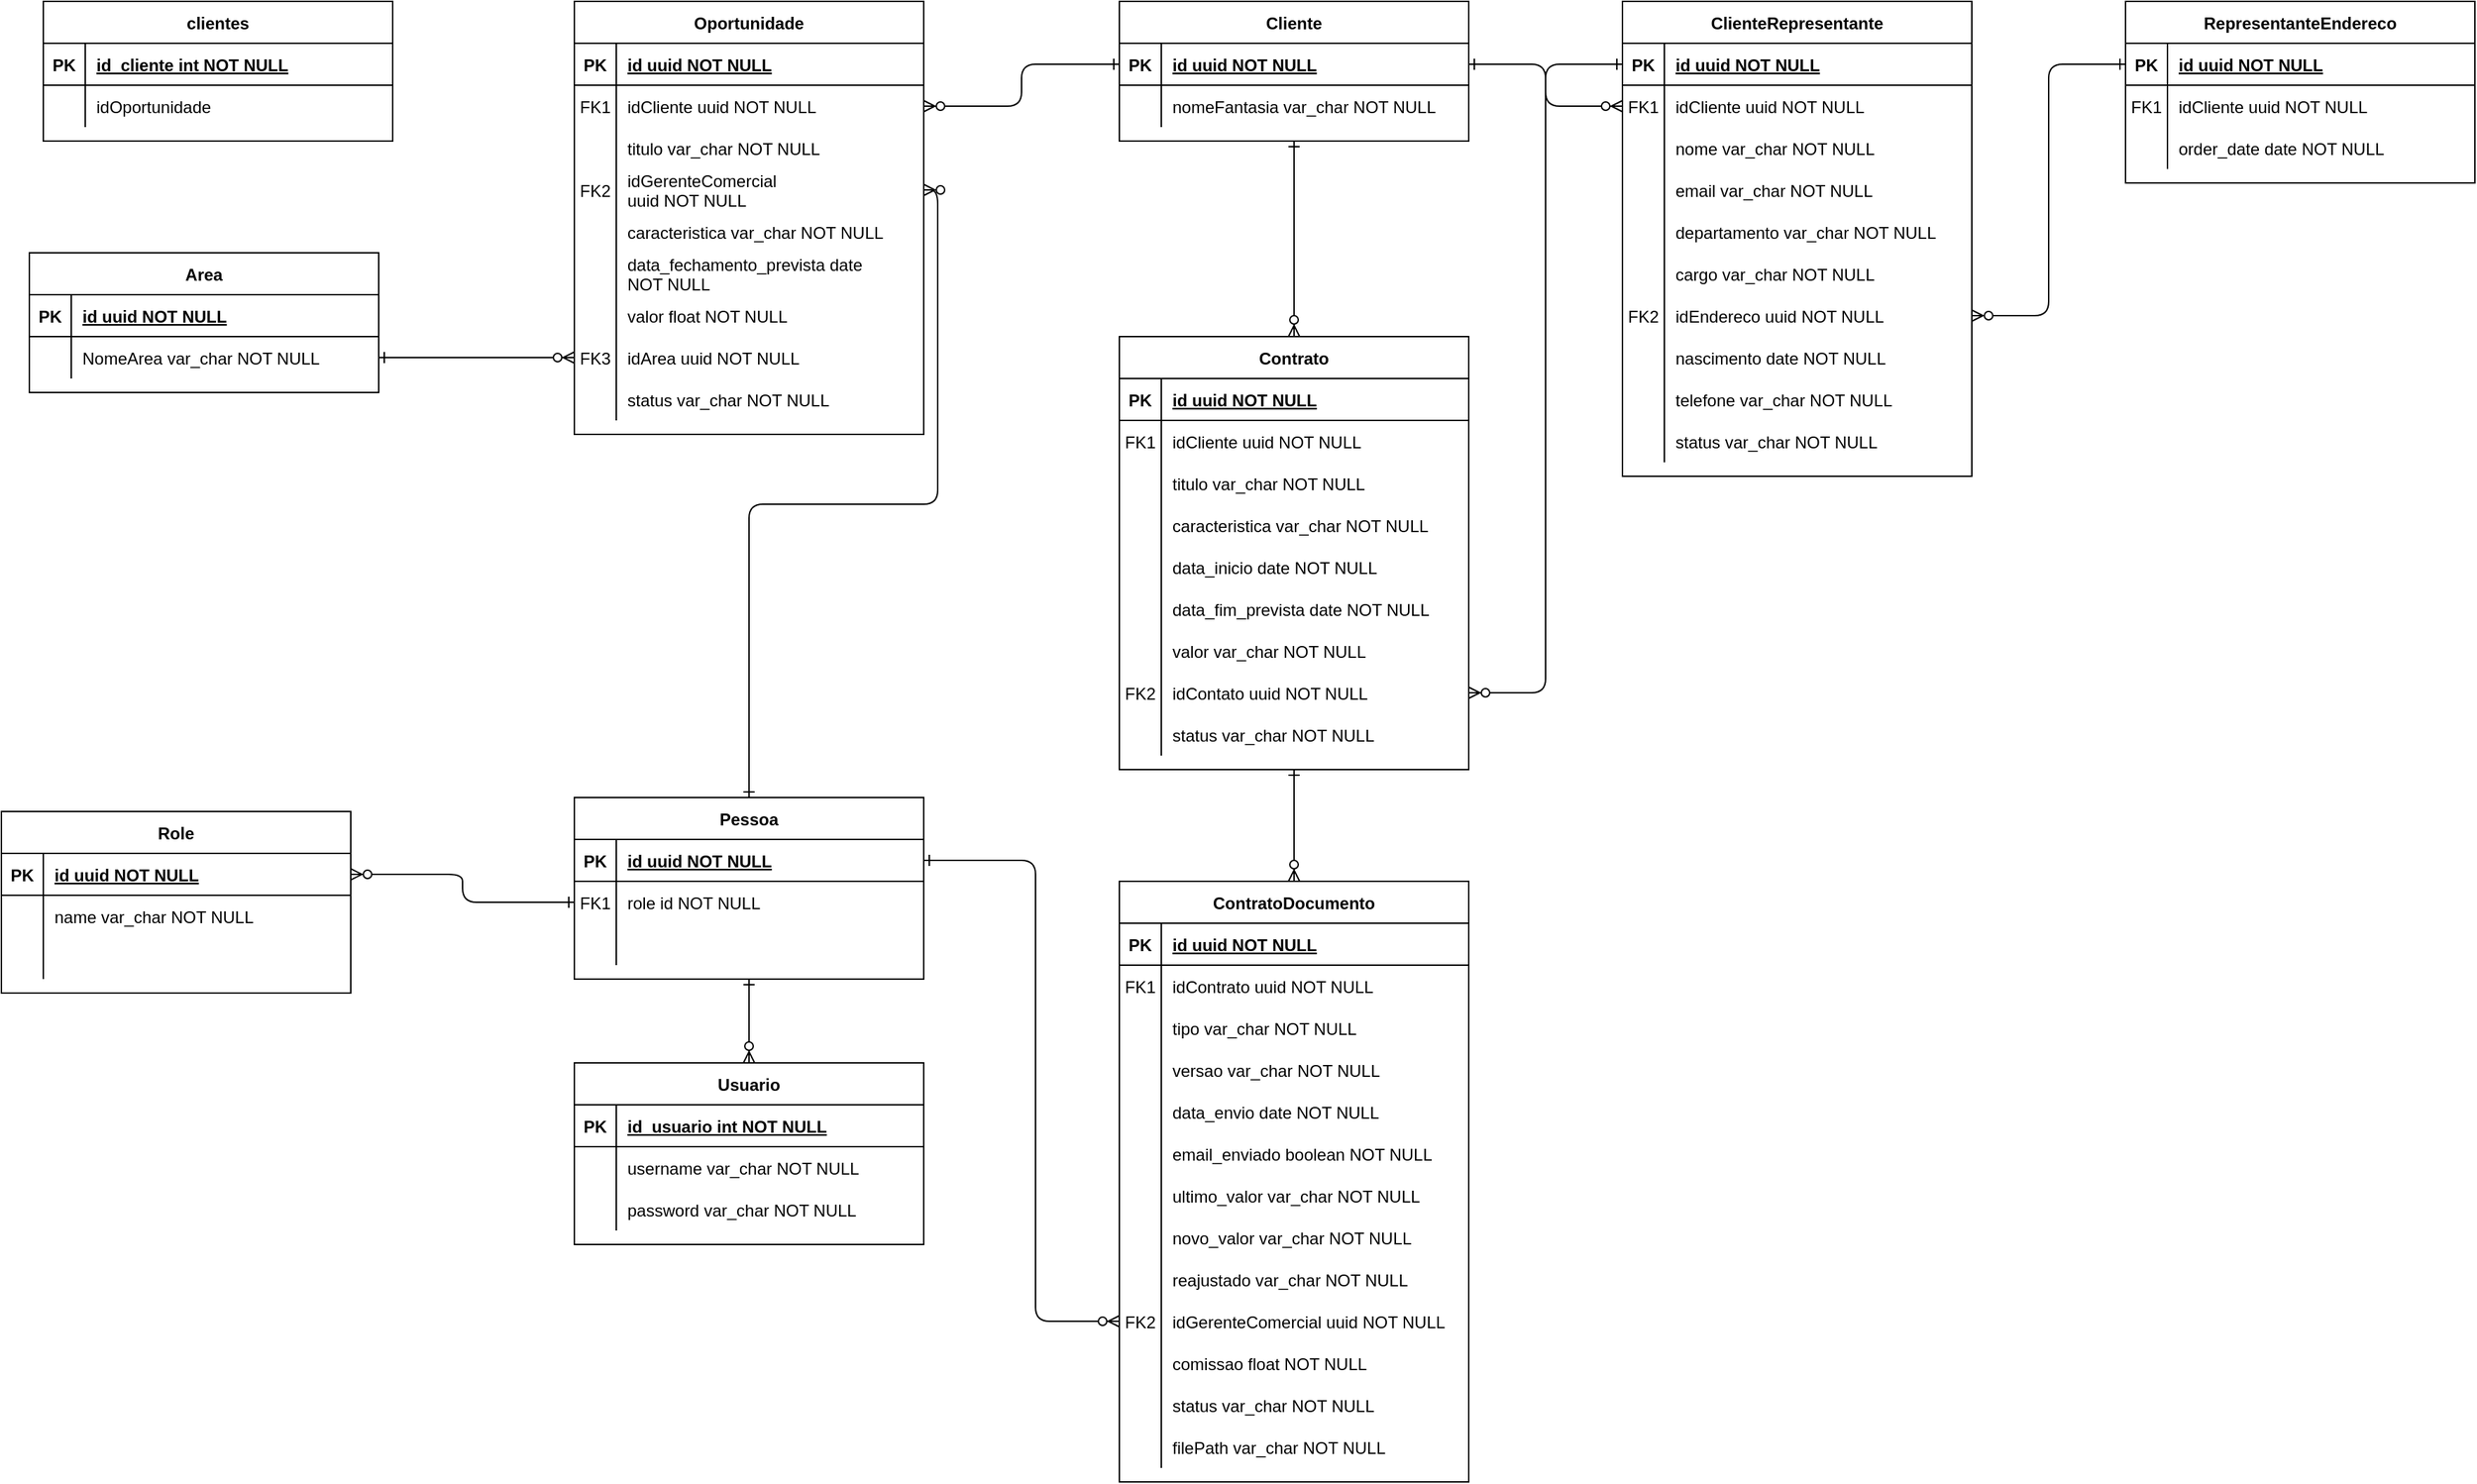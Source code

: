 <mxfile version="22.1.8" type="github">
  <diagram id="R2lEEEUBdFMjLlhIrx00" name="Page-1">
    <mxGraphModel dx="2284" dy="738" grid="1" gridSize="10" guides="1" tooltips="1" connect="1" arrows="1" fold="1" page="1" pageScale="1" pageWidth="850" pageHeight="1100" math="0" shadow="0" extFonts="Permanent Marker^https://fonts.googleapis.com/css?family=Permanent+Marker">
      <root>
        <mxCell id="0" />
        <mxCell id="1" parent="0" />
        <mxCell id="C-vyLk0tnHw3VtMMgP7b-1" value="" style="edgeStyle=orthogonalEdgeStyle;endArrow=ERzeroToMany;startArrow=ERone;endFill=1;startFill=0;" parent="1" source="C-vyLk0tnHw3VtMMgP7b-24" target="C-vyLk0tnHw3VtMMgP7b-6" edge="1">
          <mxGeometry width="100" height="100" relative="1" as="geometry">
            <mxPoint x="350" y="840" as="sourcePoint" />
            <mxPoint x="450" y="740" as="targetPoint" />
          </mxGeometry>
        </mxCell>
        <mxCell id="C-vyLk0tnHw3VtMMgP7b-2" value="ClienteRepresentante" style="shape=table;startSize=30;container=1;collapsible=1;childLayout=tableLayout;fixedRows=1;rowLines=0;fontStyle=1;align=center;resizeLast=1;" parent="1" vertex="1">
          <mxGeometry x="490" y="240" width="250" height="340" as="geometry" />
        </mxCell>
        <mxCell id="C-vyLk0tnHw3VtMMgP7b-3" value="" style="shape=partialRectangle;collapsible=0;dropTarget=0;pointerEvents=0;fillColor=none;points=[[0,0.5],[1,0.5]];portConstraint=eastwest;top=0;left=0;right=0;bottom=1;" parent="C-vyLk0tnHw3VtMMgP7b-2" vertex="1">
          <mxGeometry y="30" width="250" height="30" as="geometry" />
        </mxCell>
        <mxCell id="C-vyLk0tnHw3VtMMgP7b-4" value="PK" style="shape=partialRectangle;overflow=hidden;connectable=0;fillColor=none;top=0;left=0;bottom=0;right=0;fontStyle=1;" parent="C-vyLk0tnHw3VtMMgP7b-3" vertex="1">
          <mxGeometry width="30" height="30" as="geometry">
            <mxRectangle width="30" height="30" as="alternateBounds" />
          </mxGeometry>
        </mxCell>
        <mxCell id="C-vyLk0tnHw3VtMMgP7b-5" value="id uuid NOT NULL " style="shape=partialRectangle;overflow=hidden;connectable=0;fillColor=none;top=0;left=0;bottom=0;right=0;align=left;spacingLeft=6;fontStyle=5;" parent="C-vyLk0tnHw3VtMMgP7b-3" vertex="1">
          <mxGeometry x="30" width="220" height="30" as="geometry">
            <mxRectangle width="220" height="30" as="alternateBounds" />
          </mxGeometry>
        </mxCell>
        <mxCell id="C-vyLk0tnHw3VtMMgP7b-6" value="" style="shape=partialRectangle;collapsible=0;dropTarget=0;pointerEvents=0;fillColor=none;points=[[0,0.5],[1,0.5]];portConstraint=eastwest;top=0;left=0;right=0;bottom=0;" parent="C-vyLk0tnHw3VtMMgP7b-2" vertex="1">
          <mxGeometry y="60" width="250" height="30" as="geometry" />
        </mxCell>
        <mxCell id="C-vyLk0tnHw3VtMMgP7b-7" value="FK1" style="shape=partialRectangle;overflow=hidden;connectable=0;fillColor=none;top=0;left=0;bottom=0;right=0;" parent="C-vyLk0tnHw3VtMMgP7b-6" vertex="1">
          <mxGeometry width="30" height="30" as="geometry">
            <mxRectangle width="30" height="30" as="alternateBounds" />
          </mxGeometry>
        </mxCell>
        <mxCell id="C-vyLk0tnHw3VtMMgP7b-8" value="idCliente uuid NOT NULL" style="shape=partialRectangle;overflow=hidden;connectable=0;fillColor=none;top=0;left=0;bottom=0;right=0;align=left;spacingLeft=6;" parent="C-vyLk0tnHw3VtMMgP7b-6" vertex="1">
          <mxGeometry x="30" width="220" height="30" as="geometry">
            <mxRectangle width="220" height="30" as="alternateBounds" />
          </mxGeometry>
        </mxCell>
        <mxCell id="C-vyLk0tnHw3VtMMgP7b-9" value="" style="shape=partialRectangle;collapsible=0;dropTarget=0;pointerEvents=0;fillColor=none;points=[[0,0.5],[1,0.5]];portConstraint=eastwest;top=0;left=0;right=0;bottom=0;" parent="C-vyLk0tnHw3VtMMgP7b-2" vertex="1">
          <mxGeometry y="90" width="250" height="30" as="geometry" />
        </mxCell>
        <mxCell id="C-vyLk0tnHw3VtMMgP7b-10" value="" style="shape=partialRectangle;overflow=hidden;connectable=0;fillColor=none;top=0;left=0;bottom=0;right=0;" parent="C-vyLk0tnHw3VtMMgP7b-9" vertex="1">
          <mxGeometry width="30" height="30" as="geometry">
            <mxRectangle width="30" height="30" as="alternateBounds" />
          </mxGeometry>
        </mxCell>
        <mxCell id="C-vyLk0tnHw3VtMMgP7b-11" value="nome var_char NOT NULL" style="shape=partialRectangle;overflow=hidden;connectable=0;fillColor=none;top=0;left=0;bottom=0;right=0;align=left;spacingLeft=6;" parent="C-vyLk0tnHw3VtMMgP7b-9" vertex="1">
          <mxGeometry x="30" width="220" height="30" as="geometry">
            <mxRectangle width="220" height="30" as="alternateBounds" />
          </mxGeometry>
        </mxCell>
        <mxCell id="UztTEr_xLd-EWIeRlC5f-12" value="" style="shape=partialRectangle;collapsible=0;dropTarget=0;pointerEvents=0;fillColor=none;points=[[0,0.5],[1,0.5]];portConstraint=eastwest;top=0;left=0;right=0;bottom=0;" parent="C-vyLk0tnHw3VtMMgP7b-2" vertex="1">
          <mxGeometry y="120" width="250" height="30" as="geometry" />
        </mxCell>
        <mxCell id="UztTEr_xLd-EWIeRlC5f-13" value="" style="shape=partialRectangle;overflow=hidden;connectable=0;fillColor=none;top=0;left=0;bottom=0;right=0;" parent="UztTEr_xLd-EWIeRlC5f-12" vertex="1">
          <mxGeometry width="30" height="30" as="geometry">
            <mxRectangle width="30" height="30" as="alternateBounds" />
          </mxGeometry>
        </mxCell>
        <mxCell id="UztTEr_xLd-EWIeRlC5f-14" value="email var_char NOT NULL" style="shape=partialRectangle;overflow=hidden;connectable=0;fillColor=none;top=0;left=0;bottom=0;right=0;align=left;spacingLeft=6;" parent="UztTEr_xLd-EWIeRlC5f-12" vertex="1">
          <mxGeometry x="30" width="220" height="30" as="geometry">
            <mxRectangle width="220" height="30" as="alternateBounds" />
          </mxGeometry>
        </mxCell>
        <mxCell id="UztTEr_xLd-EWIeRlC5f-15" value="" style="shape=partialRectangle;collapsible=0;dropTarget=0;pointerEvents=0;fillColor=none;points=[[0,0.5],[1,0.5]];portConstraint=eastwest;top=0;left=0;right=0;bottom=0;" parent="C-vyLk0tnHw3VtMMgP7b-2" vertex="1">
          <mxGeometry y="150" width="250" height="30" as="geometry" />
        </mxCell>
        <mxCell id="UztTEr_xLd-EWIeRlC5f-16" value="" style="shape=partialRectangle;overflow=hidden;connectable=0;fillColor=none;top=0;left=0;bottom=0;right=0;" parent="UztTEr_xLd-EWIeRlC5f-15" vertex="1">
          <mxGeometry width="30" height="30" as="geometry">
            <mxRectangle width="30" height="30" as="alternateBounds" />
          </mxGeometry>
        </mxCell>
        <mxCell id="UztTEr_xLd-EWIeRlC5f-17" value="departamento var_char NOT NULL" style="shape=partialRectangle;overflow=hidden;connectable=0;fillColor=none;top=0;left=0;bottom=0;right=0;align=left;spacingLeft=6;" parent="UztTEr_xLd-EWIeRlC5f-15" vertex="1">
          <mxGeometry x="30" width="220" height="30" as="geometry">
            <mxRectangle width="220" height="30" as="alternateBounds" />
          </mxGeometry>
        </mxCell>
        <mxCell id="UztTEr_xLd-EWIeRlC5f-18" value="" style="shape=partialRectangle;collapsible=0;dropTarget=0;pointerEvents=0;fillColor=none;points=[[0,0.5],[1,0.5]];portConstraint=eastwest;top=0;left=0;right=0;bottom=0;" parent="C-vyLk0tnHw3VtMMgP7b-2" vertex="1">
          <mxGeometry y="180" width="250" height="30" as="geometry" />
        </mxCell>
        <mxCell id="UztTEr_xLd-EWIeRlC5f-19" value="" style="shape=partialRectangle;overflow=hidden;connectable=0;fillColor=none;top=0;left=0;bottom=0;right=0;" parent="UztTEr_xLd-EWIeRlC5f-18" vertex="1">
          <mxGeometry width="30" height="30" as="geometry">
            <mxRectangle width="30" height="30" as="alternateBounds" />
          </mxGeometry>
        </mxCell>
        <mxCell id="UztTEr_xLd-EWIeRlC5f-20" value="cargo var_char NOT NULL" style="shape=partialRectangle;overflow=hidden;connectable=0;fillColor=none;top=0;left=0;bottom=0;right=0;align=left;spacingLeft=6;" parent="UztTEr_xLd-EWIeRlC5f-18" vertex="1">
          <mxGeometry x="30" width="220" height="30" as="geometry">
            <mxRectangle width="220" height="30" as="alternateBounds" />
          </mxGeometry>
        </mxCell>
        <mxCell id="UztTEr_xLd-EWIeRlC5f-21" value="" style="shape=partialRectangle;collapsible=0;dropTarget=0;pointerEvents=0;fillColor=none;points=[[0,0.5],[1,0.5]];portConstraint=eastwest;top=0;left=0;right=0;bottom=0;" parent="C-vyLk0tnHw3VtMMgP7b-2" vertex="1">
          <mxGeometry y="210" width="250" height="30" as="geometry" />
        </mxCell>
        <mxCell id="UztTEr_xLd-EWIeRlC5f-22" value="FK2" style="shape=partialRectangle;overflow=hidden;connectable=0;fillColor=none;top=0;left=0;bottom=0;right=0;" parent="UztTEr_xLd-EWIeRlC5f-21" vertex="1">
          <mxGeometry width="30" height="30" as="geometry">
            <mxRectangle width="30" height="30" as="alternateBounds" />
          </mxGeometry>
        </mxCell>
        <mxCell id="UztTEr_xLd-EWIeRlC5f-23" value="idEndereco uuid NOT NULL" style="shape=partialRectangle;overflow=hidden;connectable=0;fillColor=none;top=0;left=0;bottom=0;right=0;align=left;spacingLeft=6;" parent="UztTEr_xLd-EWIeRlC5f-21" vertex="1">
          <mxGeometry x="30" width="220" height="30" as="geometry">
            <mxRectangle width="220" height="30" as="alternateBounds" />
          </mxGeometry>
        </mxCell>
        <mxCell id="UztTEr_xLd-EWIeRlC5f-24" value="" style="shape=partialRectangle;collapsible=0;dropTarget=0;pointerEvents=0;fillColor=none;points=[[0,0.5],[1,0.5]];portConstraint=eastwest;top=0;left=0;right=0;bottom=0;" parent="C-vyLk0tnHw3VtMMgP7b-2" vertex="1">
          <mxGeometry y="240" width="250" height="30" as="geometry" />
        </mxCell>
        <mxCell id="UztTEr_xLd-EWIeRlC5f-25" value="" style="shape=partialRectangle;overflow=hidden;connectable=0;fillColor=none;top=0;left=0;bottom=0;right=0;" parent="UztTEr_xLd-EWIeRlC5f-24" vertex="1">
          <mxGeometry width="30" height="30" as="geometry">
            <mxRectangle width="30" height="30" as="alternateBounds" />
          </mxGeometry>
        </mxCell>
        <mxCell id="UztTEr_xLd-EWIeRlC5f-26" value="nascimento date NOT NULL" style="shape=partialRectangle;overflow=hidden;connectable=0;fillColor=none;top=0;left=0;bottom=0;right=0;align=left;spacingLeft=6;" parent="UztTEr_xLd-EWIeRlC5f-24" vertex="1">
          <mxGeometry x="30" width="220" height="30" as="geometry">
            <mxRectangle width="220" height="30" as="alternateBounds" />
          </mxGeometry>
        </mxCell>
        <mxCell id="UztTEr_xLd-EWIeRlC5f-38" value="" style="shape=partialRectangle;collapsible=0;dropTarget=0;pointerEvents=0;fillColor=none;points=[[0,0.5],[1,0.5]];portConstraint=eastwest;top=0;left=0;right=0;bottom=0;" parent="C-vyLk0tnHw3VtMMgP7b-2" vertex="1">
          <mxGeometry y="270" width="250" height="30" as="geometry" />
        </mxCell>
        <mxCell id="UztTEr_xLd-EWIeRlC5f-39" value="" style="shape=partialRectangle;overflow=hidden;connectable=0;fillColor=none;top=0;left=0;bottom=0;right=0;" parent="UztTEr_xLd-EWIeRlC5f-38" vertex="1">
          <mxGeometry width="30" height="30" as="geometry">
            <mxRectangle width="30" height="30" as="alternateBounds" />
          </mxGeometry>
        </mxCell>
        <mxCell id="UztTEr_xLd-EWIeRlC5f-40" value="telefone var_char NOT NULL" style="shape=partialRectangle;overflow=hidden;connectable=0;fillColor=none;top=0;left=0;bottom=0;right=0;align=left;spacingLeft=6;" parent="UztTEr_xLd-EWIeRlC5f-38" vertex="1">
          <mxGeometry x="30" width="220" height="30" as="geometry">
            <mxRectangle width="220" height="30" as="alternateBounds" />
          </mxGeometry>
        </mxCell>
        <mxCell id="UztTEr_xLd-EWIeRlC5f-41" value="" style="shape=partialRectangle;collapsible=0;dropTarget=0;pointerEvents=0;fillColor=none;points=[[0,0.5],[1,0.5]];portConstraint=eastwest;top=0;left=0;right=0;bottom=0;" parent="C-vyLk0tnHw3VtMMgP7b-2" vertex="1">
          <mxGeometry y="300" width="250" height="30" as="geometry" />
        </mxCell>
        <mxCell id="UztTEr_xLd-EWIeRlC5f-42" value="" style="shape=partialRectangle;overflow=hidden;connectable=0;fillColor=none;top=0;left=0;bottom=0;right=0;" parent="UztTEr_xLd-EWIeRlC5f-41" vertex="1">
          <mxGeometry width="30" height="30" as="geometry">
            <mxRectangle width="30" height="30" as="alternateBounds" />
          </mxGeometry>
        </mxCell>
        <mxCell id="UztTEr_xLd-EWIeRlC5f-43" value="status var_char NOT NULL" style="shape=partialRectangle;overflow=hidden;connectable=0;fillColor=none;top=0;left=0;bottom=0;right=0;align=left;spacingLeft=6;" parent="UztTEr_xLd-EWIeRlC5f-41" vertex="1">
          <mxGeometry x="30" width="220" height="30" as="geometry">
            <mxRectangle width="220" height="30" as="alternateBounds" />
          </mxGeometry>
        </mxCell>
        <mxCell id="C-vyLk0tnHw3VtMMgP7b-23" value="Cliente" style="shape=table;startSize=30;container=1;collapsible=1;childLayout=tableLayout;fixedRows=1;rowLines=0;fontStyle=1;align=center;resizeLast=1;" parent="1" vertex="1">
          <mxGeometry x="130" y="240" width="250" height="100" as="geometry" />
        </mxCell>
        <mxCell id="C-vyLk0tnHw3VtMMgP7b-24" value="" style="shape=partialRectangle;collapsible=0;dropTarget=0;pointerEvents=0;fillColor=none;points=[[0,0.5],[1,0.5]];portConstraint=eastwest;top=0;left=0;right=0;bottom=1;" parent="C-vyLk0tnHw3VtMMgP7b-23" vertex="1">
          <mxGeometry y="30" width="250" height="30" as="geometry" />
        </mxCell>
        <mxCell id="C-vyLk0tnHw3VtMMgP7b-25" value="PK" style="shape=partialRectangle;overflow=hidden;connectable=0;fillColor=none;top=0;left=0;bottom=0;right=0;fontStyle=1;" parent="C-vyLk0tnHw3VtMMgP7b-24" vertex="1">
          <mxGeometry width="30" height="30" as="geometry">
            <mxRectangle width="30" height="30" as="alternateBounds" />
          </mxGeometry>
        </mxCell>
        <mxCell id="C-vyLk0tnHw3VtMMgP7b-26" value="id uuid NOT NULL " style="shape=partialRectangle;overflow=hidden;connectable=0;fillColor=none;top=0;left=0;bottom=0;right=0;align=left;spacingLeft=6;fontStyle=5;" parent="C-vyLk0tnHw3VtMMgP7b-24" vertex="1">
          <mxGeometry x="30" width="220" height="30" as="geometry">
            <mxRectangle width="220" height="30" as="alternateBounds" />
          </mxGeometry>
        </mxCell>
        <mxCell id="C-vyLk0tnHw3VtMMgP7b-27" value="" style="shape=partialRectangle;collapsible=0;dropTarget=0;pointerEvents=0;fillColor=none;points=[[0,0.5],[1,0.5]];portConstraint=eastwest;top=0;left=0;right=0;bottom=0;" parent="C-vyLk0tnHw3VtMMgP7b-23" vertex="1">
          <mxGeometry y="60" width="250" height="30" as="geometry" />
        </mxCell>
        <mxCell id="C-vyLk0tnHw3VtMMgP7b-28" value="" style="shape=partialRectangle;overflow=hidden;connectable=0;fillColor=none;top=0;left=0;bottom=0;right=0;" parent="C-vyLk0tnHw3VtMMgP7b-27" vertex="1">
          <mxGeometry width="30" height="30" as="geometry">
            <mxRectangle width="30" height="30" as="alternateBounds" />
          </mxGeometry>
        </mxCell>
        <mxCell id="C-vyLk0tnHw3VtMMgP7b-29" value="nomeFantasia var_char NOT NULL" style="shape=partialRectangle;overflow=hidden;connectable=0;fillColor=none;top=0;left=0;bottom=0;right=0;align=left;spacingLeft=6;" parent="C-vyLk0tnHw3VtMMgP7b-27" vertex="1">
          <mxGeometry x="30" width="220" height="30" as="geometry">
            <mxRectangle width="220" height="30" as="alternateBounds" />
          </mxGeometry>
        </mxCell>
        <mxCell id="UztTEr_xLd-EWIeRlC5f-1" value="Contrato" style="shape=table;startSize=30;container=1;collapsible=1;childLayout=tableLayout;fixedRows=1;rowLines=0;fontStyle=1;align=center;resizeLast=1;" parent="1" vertex="1">
          <mxGeometry x="130" y="480" width="250" height="310" as="geometry" />
        </mxCell>
        <mxCell id="UztTEr_xLd-EWIeRlC5f-2" value="" style="shape=partialRectangle;collapsible=0;dropTarget=0;pointerEvents=0;fillColor=none;points=[[0,0.5],[1,0.5]];portConstraint=eastwest;top=0;left=0;right=0;bottom=1;" parent="UztTEr_xLd-EWIeRlC5f-1" vertex="1">
          <mxGeometry y="30" width="250" height="30" as="geometry" />
        </mxCell>
        <mxCell id="UztTEr_xLd-EWIeRlC5f-3" value="PK" style="shape=partialRectangle;overflow=hidden;connectable=0;fillColor=none;top=0;left=0;bottom=0;right=0;fontStyle=1;" parent="UztTEr_xLd-EWIeRlC5f-2" vertex="1">
          <mxGeometry width="30" height="30" as="geometry">
            <mxRectangle width="30" height="30" as="alternateBounds" />
          </mxGeometry>
        </mxCell>
        <mxCell id="UztTEr_xLd-EWIeRlC5f-4" value="id uuid NOT NULL " style="shape=partialRectangle;overflow=hidden;connectable=0;fillColor=none;top=0;left=0;bottom=0;right=0;align=left;spacingLeft=6;fontStyle=5;" parent="UztTEr_xLd-EWIeRlC5f-2" vertex="1">
          <mxGeometry x="30" width="220" height="30" as="geometry">
            <mxRectangle width="220" height="30" as="alternateBounds" />
          </mxGeometry>
        </mxCell>
        <mxCell id="UztTEr_xLd-EWIeRlC5f-5" value="" style="shape=partialRectangle;collapsible=0;dropTarget=0;pointerEvents=0;fillColor=none;points=[[0,0.5],[1,0.5]];portConstraint=eastwest;top=0;left=0;right=0;bottom=0;" parent="UztTEr_xLd-EWIeRlC5f-1" vertex="1">
          <mxGeometry y="60" width="250" height="30" as="geometry" />
        </mxCell>
        <mxCell id="UztTEr_xLd-EWIeRlC5f-6" value="FK1" style="shape=partialRectangle;overflow=hidden;connectable=0;fillColor=none;top=0;left=0;bottom=0;right=0;" parent="UztTEr_xLd-EWIeRlC5f-5" vertex="1">
          <mxGeometry width="30" height="30" as="geometry">
            <mxRectangle width="30" height="30" as="alternateBounds" />
          </mxGeometry>
        </mxCell>
        <mxCell id="UztTEr_xLd-EWIeRlC5f-7" value="idCliente uuid NOT NULL" style="shape=partialRectangle;overflow=hidden;connectable=0;fillColor=none;top=0;left=0;bottom=0;right=0;align=left;spacingLeft=6;" parent="UztTEr_xLd-EWIeRlC5f-5" vertex="1">
          <mxGeometry x="30" width="220" height="30" as="geometry">
            <mxRectangle width="220" height="30" as="alternateBounds" />
          </mxGeometry>
        </mxCell>
        <mxCell id="UztTEr_xLd-EWIeRlC5f-8" value="" style="shape=partialRectangle;collapsible=0;dropTarget=0;pointerEvents=0;fillColor=none;points=[[0,0.5],[1,0.5]];portConstraint=eastwest;top=0;left=0;right=0;bottom=0;" parent="UztTEr_xLd-EWIeRlC5f-1" vertex="1">
          <mxGeometry y="90" width="250" height="30" as="geometry" />
        </mxCell>
        <mxCell id="UztTEr_xLd-EWIeRlC5f-9" value="" style="shape=partialRectangle;overflow=hidden;connectable=0;fillColor=none;top=0;left=0;bottom=0;right=0;" parent="UztTEr_xLd-EWIeRlC5f-8" vertex="1">
          <mxGeometry width="30" height="30" as="geometry">
            <mxRectangle width="30" height="30" as="alternateBounds" />
          </mxGeometry>
        </mxCell>
        <mxCell id="UztTEr_xLd-EWIeRlC5f-10" value="titulo var_char NOT NULL" style="shape=partialRectangle;overflow=hidden;connectable=0;fillColor=none;top=0;left=0;bottom=0;right=0;align=left;spacingLeft=6;" parent="UztTEr_xLd-EWIeRlC5f-8" vertex="1">
          <mxGeometry x="30" width="220" height="30" as="geometry">
            <mxRectangle width="220" height="30" as="alternateBounds" />
          </mxGeometry>
        </mxCell>
        <mxCell id="UztTEr_xLd-EWIeRlC5f-44" value="" style="shape=partialRectangle;collapsible=0;dropTarget=0;pointerEvents=0;fillColor=none;points=[[0,0.5],[1,0.5]];portConstraint=eastwest;top=0;left=0;right=0;bottom=0;" parent="UztTEr_xLd-EWIeRlC5f-1" vertex="1">
          <mxGeometry y="120" width="250" height="30" as="geometry" />
        </mxCell>
        <mxCell id="UztTEr_xLd-EWIeRlC5f-45" value="" style="shape=partialRectangle;overflow=hidden;connectable=0;fillColor=none;top=0;left=0;bottom=0;right=0;" parent="UztTEr_xLd-EWIeRlC5f-44" vertex="1">
          <mxGeometry width="30" height="30" as="geometry">
            <mxRectangle width="30" height="30" as="alternateBounds" />
          </mxGeometry>
        </mxCell>
        <mxCell id="UztTEr_xLd-EWIeRlC5f-46" value="caracteristica var_char NOT NULL" style="shape=partialRectangle;overflow=hidden;connectable=0;fillColor=none;top=0;left=0;bottom=0;right=0;align=left;spacingLeft=6;" parent="UztTEr_xLd-EWIeRlC5f-44" vertex="1">
          <mxGeometry x="30" width="220" height="30" as="geometry">
            <mxRectangle width="220" height="30" as="alternateBounds" />
          </mxGeometry>
        </mxCell>
        <mxCell id="UztTEr_xLd-EWIeRlC5f-47" value="" style="shape=partialRectangle;collapsible=0;dropTarget=0;pointerEvents=0;fillColor=none;points=[[0,0.5],[1,0.5]];portConstraint=eastwest;top=0;left=0;right=0;bottom=0;" parent="UztTEr_xLd-EWIeRlC5f-1" vertex="1">
          <mxGeometry y="150" width="250" height="30" as="geometry" />
        </mxCell>
        <mxCell id="UztTEr_xLd-EWIeRlC5f-48" value="" style="shape=partialRectangle;overflow=hidden;connectable=0;fillColor=none;top=0;left=0;bottom=0;right=0;" parent="UztTEr_xLd-EWIeRlC5f-47" vertex="1">
          <mxGeometry width="30" height="30" as="geometry">
            <mxRectangle width="30" height="30" as="alternateBounds" />
          </mxGeometry>
        </mxCell>
        <mxCell id="UztTEr_xLd-EWIeRlC5f-49" value="data_inicio date NOT NULL" style="shape=partialRectangle;overflow=hidden;connectable=0;fillColor=none;top=0;left=0;bottom=0;right=0;align=left;spacingLeft=6;" parent="UztTEr_xLd-EWIeRlC5f-47" vertex="1">
          <mxGeometry x="30" width="220" height="30" as="geometry">
            <mxRectangle width="220" height="30" as="alternateBounds" />
          </mxGeometry>
        </mxCell>
        <mxCell id="UztTEr_xLd-EWIeRlC5f-50" value="" style="shape=partialRectangle;collapsible=0;dropTarget=0;pointerEvents=0;fillColor=none;points=[[0,0.5],[1,0.5]];portConstraint=eastwest;top=0;left=0;right=0;bottom=0;" parent="UztTEr_xLd-EWIeRlC5f-1" vertex="1">
          <mxGeometry y="180" width="250" height="30" as="geometry" />
        </mxCell>
        <mxCell id="UztTEr_xLd-EWIeRlC5f-51" value="" style="shape=partialRectangle;overflow=hidden;connectable=0;fillColor=none;top=0;left=0;bottom=0;right=0;" parent="UztTEr_xLd-EWIeRlC5f-50" vertex="1">
          <mxGeometry width="30" height="30" as="geometry">
            <mxRectangle width="30" height="30" as="alternateBounds" />
          </mxGeometry>
        </mxCell>
        <mxCell id="UztTEr_xLd-EWIeRlC5f-52" value="data_fim_prevista date NOT NULL" style="shape=partialRectangle;overflow=hidden;connectable=0;fillColor=none;top=0;left=0;bottom=0;right=0;align=left;spacingLeft=6;" parent="UztTEr_xLd-EWIeRlC5f-50" vertex="1">
          <mxGeometry x="30" width="220" height="30" as="geometry">
            <mxRectangle width="220" height="30" as="alternateBounds" />
          </mxGeometry>
        </mxCell>
        <mxCell id="UztTEr_xLd-EWIeRlC5f-53" value="" style="shape=partialRectangle;collapsible=0;dropTarget=0;pointerEvents=0;fillColor=none;points=[[0,0.5],[1,0.5]];portConstraint=eastwest;top=0;left=0;right=0;bottom=0;" parent="UztTEr_xLd-EWIeRlC5f-1" vertex="1">
          <mxGeometry y="210" width="250" height="30" as="geometry" />
        </mxCell>
        <mxCell id="UztTEr_xLd-EWIeRlC5f-54" value="" style="shape=partialRectangle;overflow=hidden;connectable=0;fillColor=none;top=0;left=0;bottom=0;right=0;" parent="UztTEr_xLd-EWIeRlC5f-53" vertex="1">
          <mxGeometry width="30" height="30" as="geometry">
            <mxRectangle width="30" height="30" as="alternateBounds" />
          </mxGeometry>
        </mxCell>
        <mxCell id="UztTEr_xLd-EWIeRlC5f-55" value="valor var_char NOT NULL" style="shape=partialRectangle;overflow=hidden;connectable=0;fillColor=none;top=0;left=0;bottom=0;right=0;align=left;spacingLeft=6;" parent="UztTEr_xLd-EWIeRlC5f-53" vertex="1">
          <mxGeometry x="30" width="220" height="30" as="geometry">
            <mxRectangle width="220" height="30" as="alternateBounds" />
          </mxGeometry>
        </mxCell>
        <mxCell id="UztTEr_xLd-EWIeRlC5f-56" value="" style="shape=partialRectangle;collapsible=0;dropTarget=0;pointerEvents=0;fillColor=none;points=[[0,0.5],[1,0.5]];portConstraint=eastwest;top=0;left=0;right=0;bottom=0;" parent="UztTEr_xLd-EWIeRlC5f-1" vertex="1">
          <mxGeometry y="240" width="250" height="30" as="geometry" />
        </mxCell>
        <mxCell id="UztTEr_xLd-EWIeRlC5f-57" value="FK2" style="shape=partialRectangle;overflow=hidden;connectable=0;fillColor=none;top=0;left=0;bottom=0;right=0;" parent="UztTEr_xLd-EWIeRlC5f-56" vertex="1">
          <mxGeometry width="30" height="30" as="geometry">
            <mxRectangle width="30" height="30" as="alternateBounds" />
          </mxGeometry>
        </mxCell>
        <mxCell id="UztTEr_xLd-EWIeRlC5f-58" value="idContato uuid NOT NULL" style="shape=partialRectangle;overflow=hidden;connectable=0;fillColor=none;top=0;left=0;bottom=0;right=0;align=left;spacingLeft=6;" parent="UztTEr_xLd-EWIeRlC5f-56" vertex="1">
          <mxGeometry x="30" width="220" height="30" as="geometry">
            <mxRectangle width="220" height="30" as="alternateBounds" />
          </mxGeometry>
        </mxCell>
        <mxCell id="UztTEr_xLd-EWIeRlC5f-59" value="" style="shape=partialRectangle;collapsible=0;dropTarget=0;pointerEvents=0;fillColor=none;points=[[0,0.5],[1,0.5]];portConstraint=eastwest;top=0;left=0;right=0;bottom=0;" parent="UztTEr_xLd-EWIeRlC5f-1" vertex="1">
          <mxGeometry y="270" width="250" height="30" as="geometry" />
        </mxCell>
        <mxCell id="UztTEr_xLd-EWIeRlC5f-60" value="" style="shape=partialRectangle;overflow=hidden;connectable=0;fillColor=none;top=0;left=0;bottom=0;right=0;" parent="UztTEr_xLd-EWIeRlC5f-59" vertex="1">
          <mxGeometry width="30" height="30" as="geometry">
            <mxRectangle width="30" height="30" as="alternateBounds" />
          </mxGeometry>
        </mxCell>
        <mxCell id="UztTEr_xLd-EWIeRlC5f-61" value="status var_char NOT NULL" style="shape=partialRectangle;overflow=hidden;connectable=0;fillColor=none;top=0;left=0;bottom=0;right=0;align=left;spacingLeft=6;" parent="UztTEr_xLd-EWIeRlC5f-59" vertex="1">
          <mxGeometry x="30" width="220" height="30" as="geometry">
            <mxRectangle width="220" height="30" as="alternateBounds" />
          </mxGeometry>
        </mxCell>
        <mxCell id="UztTEr_xLd-EWIeRlC5f-11" value="" style="endArrow=ERzeroToMany;startArrow=ERone;endFill=1;startFill=0;exitX=0.5;exitY=1;exitDx=0;exitDy=0;entryX=0.5;entryY=0;entryDx=0;entryDy=0;rounded=1;edgeStyle=orthogonalEdgeStyle;" parent="1" source="C-vyLk0tnHw3VtMMgP7b-23" target="UztTEr_xLd-EWIeRlC5f-1" edge="1">
          <mxGeometry width="100" height="100" relative="1" as="geometry">
            <mxPoint x="380" y="350" as="sourcePoint" />
            <mxPoint x="280" y="440" as="targetPoint" />
          </mxGeometry>
        </mxCell>
        <mxCell id="UztTEr_xLd-EWIeRlC5f-27" value="RepresentanteEndereco" style="shape=table;startSize=30;container=1;collapsible=1;childLayout=tableLayout;fixedRows=1;rowLines=0;fontStyle=1;align=center;resizeLast=1;" parent="1" vertex="1">
          <mxGeometry x="850" y="240" width="250" height="130" as="geometry" />
        </mxCell>
        <mxCell id="UztTEr_xLd-EWIeRlC5f-28" value="" style="shape=partialRectangle;collapsible=0;dropTarget=0;pointerEvents=0;fillColor=none;points=[[0,0.5],[1,0.5]];portConstraint=eastwest;top=0;left=0;right=0;bottom=1;" parent="UztTEr_xLd-EWIeRlC5f-27" vertex="1">
          <mxGeometry y="30" width="250" height="30" as="geometry" />
        </mxCell>
        <mxCell id="UztTEr_xLd-EWIeRlC5f-29" value="PK" style="shape=partialRectangle;overflow=hidden;connectable=0;fillColor=none;top=0;left=0;bottom=0;right=0;fontStyle=1;" parent="UztTEr_xLd-EWIeRlC5f-28" vertex="1">
          <mxGeometry width="30" height="30" as="geometry">
            <mxRectangle width="30" height="30" as="alternateBounds" />
          </mxGeometry>
        </mxCell>
        <mxCell id="UztTEr_xLd-EWIeRlC5f-30" value="id uuid NOT NULL " style="shape=partialRectangle;overflow=hidden;connectable=0;fillColor=none;top=0;left=0;bottom=0;right=0;align=left;spacingLeft=6;fontStyle=5;" parent="UztTEr_xLd-EWIeRlC5f-28" vertex="1">
          <mxGeometry x="30" width="220" height="30" as="geometry">
            <mxRectangle width="220" height="30" as="alternateBounds" />
          </mxGeometry>
        </mxCell>
        <mxCell id="UztTEr_xLd-EWIeRlC5f-31" value="" style="shape=partialRectangle;collapsible=0;dropTarget=0;pointerEvents=0;fillColor=none;points=[[0,0.5],[1,0.5]];portConstraint=eastwest;top=0;left=0;right=0;bottom=0;" parent="UztTEr_xLd-EWIeRlC5f-27" vertex="1">
          <mxGeometry y="60" width="250" height="30" as="geometry" />
        </mxCell>
        <mxCell id="UztTEr_xLd-EWIeRlC5f-32" value="FK1" style="shape=partialRectangle;overflow=hidden;connectable=0;fillColor=none;top=0;left=0;bottom=0;right=0;" parent="UztTEr_xLd-EWIeRlC5f-31" vertex="1">
          <mxGeometry width="30" height="30" as="geometry">
            <mxRectangle width="30" height="30" as="alternateBounds" />
          </mxGeometry>
        </mxCell>
        <mxCell id="UztTEr_xLd-EWIeRlC5f-33" value="idCliente uuid NOT NULL" style="shape=partialRectangle;overflow=hidden;connectable=0;fillColor=none;top=0;left=0;bottom=0;right=0;align=left;spacingLeft=6;" parent="UztTEr_xLd-EWIeRlC5f-31" vertex="1">
          <mxGeometry x="30" width="220" height="30" as="geometry">
            <mxRectangle width="220" height="30" as="alternateBounds" />
          </mxGeometry>
        </mxCell>
        <mxCell id="UztTEr_xLd-EWIeRlC5f-34" value="" style="shape=partialRectangle;collapsible=0;dropTarget=0;pointerEvents=0;fillColor=none;points=[[0,0.5],[1,0.5]];portConstraint=eastwest;top=0;left=0;right=0;bottom=0;" parent="UztTEr_xLd-EWIeRlC5f-27" vertex="1">
          <mxGeometry y="90" width="250" height="30" as="geometry" />
        </mxCell>
        <mxCell id="UztTEr_xLd-EWIeRlC5f-35" value="" style="shape=partialRectangle;overflow=hidden;connectable=0;fillColor=none;top=0;left=0;bottom=0;right=0;" parent="UztTEr_xLd-EWIeRlC5f-34" vertex="1">
          <mxGeometry width="30" height="30" as="geometry">
            <mxRectangle width="30" height="30" as="alternateBounds" />
          </mxGeometry>
        </mxCell>
        <mxCell id="UztTEr_xLd-EWIeRlC5f-36" value="order_date date NOT NULL" style="shape=partialRectangle;overflow=hidden;connectable=0;fillColor=none;top=0;left=0;bottom=0;right=0;align=left;spacingLeft=6;" parent="UztTEr_xLd-EWIeRlC5f-34" vertex="1">
          <mxGeometry x="30" width="220" height="30" as="geometry">
            <mxRectangle width="220" height="30" as="alternateBounds" />
          </mxGeometry>
        </mxCell>
        <mxCell id="UztTEr_xLd-EWIeRlC5f-37" value="" style="endArrow=ERzeroToMany;startArrow=ERone;endFill=1;startFill=0;entryX=1;entryY=0.5;entryDx=0;entryDy=0;rounded=1;edgeStyle=orthogonalEdgeStyle;exitX=0;exitY=0.5;exitDx=0;exitDy=0;" parent="1" source="UztTEr_xLd-EWIeRlC5f-28" target="UztTEr_xLd-EWIeRlC5f-21" edge="1">
          <mxGeometry width="100" height="100" relative="1" as="geometry">
            <mxPoint x="605" y="610" as="sourcePoint" />
            <mxPoint x="390" y="810" as="targetPoint" />
          </mxGeometry>
        </mxCell>
        <mxCell id="UztTEr_xLd-EWIeRlC5f-62" value="" style="edgeStyle=orthogonalEdgeStyle;endArrow=ERzeroToMany;startArrow=ERone;endFill=1;startFill=0;entryX=1;entryY=0.5;entryDx=0;entryDy=0;exitX=0;exitY=0.5;exitDx=0;exitDy=0;" parent="1" source="C-vyLk0tnHw3VtMMgP7b-3" target="UztTEr_xLd-EWIeRlC5f-56" edge="1">
          <mxGeometry width="100" height="100" relative="1" as="geometry">
            <mxPoint x="330" y="410" as="sourcePoint" />
            <mxPoint x="430" y="430" as="targetPoint" />
          </mxGeometry>
        </mxCell>
        <mxCell id="UztTEr_xLd-EWIeRlC5f-63" value="ContratoDocumento" style="shape=table;startSize=30;container=1;collapsible=1;childLayout=tableLayout;fixedRows=1;rowLines=0;fontStyle=1;align=center;resizeLast=1;" parent="1" vertex="1">
          <mxGeometry x="130" y="870" width="250" height="430" as="geometry" />
        </mxCell>
        <mxCell id="UztTEr_xLd-EWIeRlC5f-64" value="" style="shape=partialRectangle;collapsible=0;dropTarget=0;pointerEvents=0;fillColor=none;points=[[0,0.5],[1,0.5]];portConstraint=eastwest;top=0;left=0;right=0;bottom=1;" parent="UztTEr_xLd-EWIeRlC5f-63" vertex="1">
          <mxGeometry y="30" width="250" height="30" as="geometry" />
        </mxCell>
        <mxCell id="UztTEr_xLd-EWIeRlC5f-65" value="PK" style="shape=partialRectangle;overflow=hidden;connectable=0;fillColor=none;top=0;left=0;bottom=0;right=0;fontStyle=1;" parent="UztTEr_xLd-EWIeRlC5f-64" vertex="1">
          <mxGeometry width="30" height="30" as="geometry">
            <mxRectangle width="30" height="30" as="alternateBounds" />
          </mxGeometry>
        </mxCell>
        <mxCell id="UztTEr_xLd-EWIeRlC5f-66" value="id uuid NOT NULL " style="shape=partialRectangle;overflow=hidden;connectable=0;fillColor=none;top=0;left=0;bottom=0;right=0;align=left;spacingLeft=6;fontStyle=5;" parent="UztTEr_xLd-EWIeRlC5f-64" vertex="1">
          <mxGeometry x="30" width="220" height="30" as="geometry">
            <mxRectangle width="220" height="30" as="alternateBounds" />
          </mxGeometry>
        </mxCell>
        <mxCell id="UztTEr_xLd-EWIeRlC5f-67" value="" style="shape=partialRectangle;collapsible=0;dropTarget=0;pointerEvents=0;fillColor=none;points=[[0,0.5],[1,0.5]];portConstraint=eastwest;top=0;left=0;right=0;bottom=0;" parent="UztTEr_xLd-EWIeRlC5f-63" vertex="1">
          <mxGeometry y="60" width="250" height="30" as="geometry" />
        </mxCell>
        <mxCell id="UztTEr_xLd-EWIeRlC5f-68" value="FK1" style="shape=partialRectangle;overflow=hidden;connectable=0;fillColor=none;top=0;left=0;bottom=0;right=0;" parent="UztTEr_xLd-EWIeRlC5f-67" vertex="1">
          <mxGeometry width="30" height="30" as="geometry">
            <mxRectangle width="30" height="30" as="alternateBounds" />
          </mxGeometry>
        </mxCell>
        <mxCell id="UztTEr_xLd-EWIeRlC5f-69" value="idContrato uuid NOT NULL" style="shape=partialRectangle;overflow=hidden;connectable=0;fillColor=none;top=0;left=0;bottom=0;right=0;align=left;spacingLeft=6;" parent="UztTEr_xLd-EWIeRlC5f-67" vertex="1">
          <mxGeometry x="30" width="220" height="30" as="geometry">
            <mxRectangle width="220" height="30" as="alternateBounds" />
          </mxGeometry>
        </mxCell>
        <mxCell id="UztTEr_xLd-EWIeRlC5f-70" value="" style="shape=partialRectangle;collapsible=0;dropTarget=0;pointerEvents=0;fillColor=none;points=[[0,0.5],[1,0.5]];portConstraint=eastwest;top=0;left=0;right=0;bottom=0;" parent="UztTEr_xLd-EWIeRlC5f-63" vertex="1">
          <mxGeometry y="90" width="250" height="30" as="geometry" />
        </mxCell>
        <mxCell id="UztTEr_xLd-EWIeRlC5f-71" value="" style="shape=partialRectangle;overflow=hidden;connectable=0;fillColor=none;top=0;left=0;bottom=0;right=0;" parent="UztTEr_xLd-EWIeRlC5f-70" vertex="1">
          <mxGeometry width="30" height="30" as="geometry">
            <mxRectangle width="30" height="30" as="alternateBounds" />
          </mxGeometry>
        </mxCell>
        <mxCell id="UztTEr_xLd-EWIeRlC5f-72" value="tipo var_char NOT NULL" style="shape=partialRectangle;overflow=hidden;connectable=0;fillColor=none;top=0;left=0;bottom=0;right=0;align=left;spacingLeft=6;" parent="UztTEr_xLd-EWIeRlC5f-70" vertex="1">
          <mxGeometry x="30" width="220" height="30" as="geometry">
            <mxRectangle width="220" height="30" as="alternateBounds" />
          </mxGeometry>
        </mxCell>
        <mxCell id="UztTEr_xLd-EWIeRlC5f-73" value="" style="shape=partialRectangle;collapsible=0;dropTarget=0;pointerEvents=0;fillColor=none;points=[[0,0.5],[1,0.5]];portConstraint=eastwest;top=0;left=0;right=0;bottom=0;" parent="UztTEr_xLd-EWIeRlC5f-63" vertex="1">
          <mxGeometry y="120" width="250" height="30" as="geometry" />
        </mxCell>
        <mxCell id="UztTEr_xLd-EWIeRlC5f-74" value="" style="shape=partialRectangle;overflow=hidden;connectable=0;fillColor=none;top=0;left=0;bottom=0;right=0;" parent="UztTEr_xLd-EWIeRlC5f-73" vertex="1">
          <mxGeometry width="30" height="30" as="geometry">
            <mxRectangle width="30" height="30" as="alternateBounds" />
          </mxGeometry>
        </mxCell>
        <mxCell id="UztTEr_xLd-EWIeRlC5f-75" value="versao var_char NOT NULL" style="shape=partialRectangle;overflow=hidden;connectable=0;fillColor=none;top=0;left=0;bottom=0;right=0;align=left;spacingLeft=6;" parent="UztTEr_xLd-EWIeRlC5f-73" vertex="1">
          <mxGeometry x="30" width="220" height="30" as="geometry">
            <mxRectangle width="220" height="30" as="alternateBounds" />
          </mxGeometry>
        </mxCell>
        <mxCell id="UztTEr_xLd-EWIeRlC5f-76" value="" style="shape=partialRectangle;collapsible=0;dropTarget=0;pointerEvents=0;fillColor=none;points=[[0,0.5],[1,0.5]];portConstraint=eastwest;top=0;left=0;right=0;bottom=0;" parent="UztTEr_xLd-EWIeRlC5f-63" vertex="1">
          <mxGeometry y="150" width="250" height="30" as="geometry" />
        </mxCell>
        <mxCell id="UztTEr_xLd-EWIeRlC5f-77" value="" style="shape=partialRectangle;overflow=hidden;connectable=0;fillColor=none;top=0;left=0;bottom=0;right=0;" parent="UztTEr_xLd-EWIeRlC5f-76" vertex="1">
          <mxGeometry width="30" height="30" as="geometry">
            <mxRectangle width="30" height="30" as="alternateBounds" />
          </mxGeometry>
        </mxCell>
        <mxCell id="UztTEr_xLd-EWIeRlC5f-78" value="data_envio date NOT NULL" style="shape=partialRectangle;overflow=hidden;connectable=0;fillColor=none;top=0;left=0;bottom=0;right=0;align=left;spacingLeft=6;" parent="UztTEr_xLd-EWIeRlC5f-76" vertex="1">
          <mxGeometry x="30" width="220" height="30" as="geometry">
            <mxRectangle width="220" height="30" as="alternateBounds" />
          </mxGeometry>
        </mxCell>
        <mxCell id="UztTEr_xLd-EWIeRlC5f-79" value="" style="shape=partialRectangle;collapsible=0;dropTarget=0;pointerEvents=0;fillColor=none;points=[[0,0.5],[1,0.5]];portConstraint=eastwest;top=0;left=0;right=0;bottom=0;" parent="UztTEr_xLd-EWIeRlC5f-63" vertex="1">
          <mxGeometry y="180" width="250" height="30" as="geometry" />
        </mxCell>
        <mxCell id="UztTEr_xLd-EWIeRlC5f-80" value="" style="shape=partialRectangle;overflow=hidden;connectable=0;fillColor=none;top=0;left=0;bottom=0;right=0;" parent="UztTEr_xLd-EWIeRlC5f-79" vertex="1">
          <mxGeometry width="30" height="30" as="geometry">
            <mxRectangle width="30" height="30" as="alternateBounds" />
          </mxGeometry>
        </mxCell>
        <mxCell id="UztTEr_xLd-EWIeRlC5f-81" value="email_enviado boolean NOT NULL" style="shape=partialRectangle;overflow=hidden;connectable=0;fillColor=none;top=0;left=0;bottom=0;right=0;align=left;spacingLeft=6;" parent="UztTEr_xLd-EWIeRlC5f-79" vertex="1">
          <mxGeometry x="30" width="220" height="30" as="geometry">
            <mxRectangle width="220" height="30" as="alternateBounds" />
          </mxGeometry>
        </mxCell>
        <mxCell id="UztTEr_xLd-EWIeRlC5f-82" value="" style="shape=partialRectangle;collapsible=0;dropTarget=0;pointerEvents=0;fillColor=none;points=[[0,0.5],[1,0.5]];portConstraint=eastwest;top=0;left=0;right=0;bottom=0;" parent="UztTEr_xLd-EWIeRlC5f-63" vertex="1">
          <mxGeometry y="210" width="250" height="30" as="geometry" />
        </mxCell>
        <mxCell id="UztTEr_xLd-EWIeRlC5f-83" value="" style="shape=partialRectangle;overflow=hidden;connectable=0;fillColor=none;top=0;left=0;bottom=0;right=0;" parent="UztTEr_xLd-EWIeRlC5f-82" vertex="1">
          <mxGeometry width="30" height="30" as="geometry">
            <mxRectangle width="30" height="30" as="alternateBounds" />
          </mxGeometry>
        </mxCell>
        <mxCell id="UztTEr_xLd-EWIeRlC5f-84" value="ultimo_valor var_char NOT NULL" style="shape=partialRectangle;overflow=hidden;connectable=0;fillColor=none;top=0;left=0;bottom=0;right=0;align=left;spacingLeft=6;" parent="UztTEr_xLd-EWIeRlC5f-82" vertex="1">
          <mxGeometry x="30" width="220" height="30" as="geometry">
            <mxRectangle width="220" height="30" as="alternateBounds" />
          </mxGeometry>
        </mxCell>
        <mxCell id="UztTEr_xLd-EWIeRlC5f-85" value="" style="shape=partialRectangle;collapsible=0;dropTarget=0;pointerEvents=0;fillColor=none;points=[[0,0.5],[1,0.5]];portConstraint=eastwest;top=0;left=0;right=0;bottom=0;" parent="UztTEr_xLd-EWIeRlC5f-63" vertex="1">
          <mxGeometry y="240" width="250" height="30" as="geometry" />
        </mxCell>
        <mxCell id="UztTEr_xLd-EWIeRlC5f-86" value="" style="shape=partialRectangle;overflow=hidden;connectable=0;fillColor=none;top=0;left=0;bottom=0;right=0;" parent="UztTEr_xLd-EWIeRlC5f-85" vertex="1">
          <mxGeometry width="30" height="30" as="geometry">
            <mxRectangle width="30" height="30" as="alternateBounds" />
          </mxGeometry>
        </mxCell>
        <mxCell id="UztTEr_xLd-EWIeRlC5f-87" value="novo_valor var_char NOT NULL" style="shape=partialRectangle;overflow=hidden;connectable=0;fillColor=none;top=0;left=0;bottom=0;right=0;align=left;spacingLeft=6;" parent="UztTEr_xLd-EWIeRlC5f-85" vertex="1">
          <mxGeometry x="30" width="220" height="30" as="geometry">
            <mxRectangle width="220" height="30" as="alternateBounds" />
          </mxGeometry>
        </mxCell>
        <mxCell id="UztTEr_xLd-EWIeRlC5f-88" value="" style="shape=partialRectangle;collapsible=0;dropTarget=0;pointerEvents=0;fillColor=none;points=[[0,0.5],[1,0.5]];portConstraint=eastwest;top=0;left=0;right=0;bottom=0;" parent="UztTEr_xLd-EWIeRlC5f-63" vertex="1">
          <mxGeometry y="270" width="250" height="30" as="geometry" />
        </mxCell>
        <mxCell id="UztTEr_xLd-EWIeRlC5f-89" value="" style="shape=partialRectangle;overflow=hidden;connectable=0;fillColor=none;top=0;left=0;bottom=0;right=0;" parent="UztTEr_xLd-EWIeRlC5f-88" vertex="1">
          <mxGeometry width="30" height="30" as="geometry">
            <mxRectangle width="30" height="30" as="alternateBounds" />
          </mxGeometry>
        </mxCell>
        <mxCell id="UztTEr_xLd-EWIeRlC5f-90" value="reajustado var_char NOT NULL" style="shape=partialRectangle;overflow=hidden;connectable=0;fillColor=none;top=0;left=0;bottom=0;right=0;align=left;spacingLeft=6;" parent="UztTEr_xLd-EWIeRlC5f-88" vertex="1">
          <mxGeometry x="30" width="220" height="30" as="geometry">
            <mxRectangle width="220" height="30" as="alternateBounds" />
          </mxGeometry>
        </mxCell>
        <mxCell id="UztTEr_xLd-EWIeRlC5f-93" value="" style="shape=partialRectangle;collapsible=0;dropTarget=0;pointerEvents=0;fillColor=none;points=[[0,0.5],[1,0.5]];portConstraint=eastwest;top=0;left=0;right=0;bottom=0;" parent="UztTEr_xLd-EWIeRlC5f-63" vertex="1">
          <mxGeometry y="300" width="250" height="30" as="geometry" />
        </mxCell>
        <mxCell id="UztTEr_xLd-EWIeRlC5f-94" value="FK2" style="shape=partialRectangle;overflow=hidden;connectable=0;fillColor=none;top=0;left=0;bottom=0;right=0;" parent="UztTEr_xLd-EWIeRlC5f-93" vertex="1">
          <mxGeometry width="30" height="30" as="geometry">
            <mxRectangle width="30" height="30" as="alternateBounds" />
          </mxGeometry>
        </mxCell>
        <mxCell id="UztTEr_xLd-EWIeRlC5f-95" value="idGerenteComercial uuid NOT NULL" style="shape=partialRectangle;overflow=hidden;connectable=0;fillColor=none;top=0;left=0;bottom=0;right=0;align=left;spacingLeft=6;" parent="UztTEr_xLd-EWIeRlC5f-93" vertex="1">
          <mxGeometry x="30" width="220" height="30" as="geometry">
            <mxRectangle width="220" height="30" as="alternateBounds" />
          </mxGeometry>
        </mxCell>
        <mxCell id="UztTEr_xLd-EWIeRlC5f-96" value="" style="shape=partialRectangle;collapsible=0;dropTarget=0;pointerEvents=0;fillColor=none;points=[[0,0.5],[1,0.5]];portConstraint=eastwest;top=0;left=0;right=0;bottom=0;" parent="UztTEr_xLd-EWIeRlC5f-63" vertex="1">
          <mxGeometry y="330" width="250" height="30" as="geometry" />
        </mxCell>
        <mxCell id="UztTEr_xLd-EWIeRlC5f-97" value="" style="shape=partialRectangle;overflow=hidden;connectable=0;fillColor=none;top=0;left=0;bottom=0;right=0;" parent="UztTEr_xLd-EWIeRlC5f-96" vertex="1">
          <mxGeometry width="30" height="30" as="geometry">
            <mxRectangle width="30" height="30" as="alternateBounds" />
          </mxGeometry>
        </mxCell>
        <mxCell id="UztTEr_xLd-EWIeRlC5f-98" value="comissao float NOT NULL" style="shape=partialRectangle;overflow=hidden;connectable=0;fillColor=none;top=0;left=0;bottom=0;right=0;align=left;spacingLeft=6;" parent="UztTEr_xLd-EWIeRlC5f-96" vertex="1">
          <mxGeometry x="30" width="220" height="30" as="geometry">
            <mxRectangle width="220" height="30" as="alternateBounds" />
          </mxGeometry>
        </mxCell>
        <mxCell id="UztTEr_xLd-EWIeRlC5f-99" value="" style="shape=partialRectangle;collapsible=0;dropTarget=0;pointerEvents=0;fillColor=none;points=[[0,0.5],[1,0.5]];portConstraint=eastwest;top=0;left=0;right=0;bottom=0;" parent="UztTEr_xLd-EWIeRlC5f-63" vertex="1">
          <mxGeometry y="360" width="250" height="30" as="geometry" />
        </mxCell>
        <mxCell id="UztTEr_xLd-EWIeRlC5f-100" value="" style="shape=partialRectangle;overflow=hidden;connectable=0;fillColor=none;top=0;left=0;bottom=0;right=0;" parent="UztTEr_xLd-EWIeRlC5f-99" vertex="1">
          <mxGeometry width="30" height="30" as="geometry">
            <mxRectangle width="30" height="30" as="alternateBounds" />
          </mxGeometry>
        </mxCell>
        <mxCell id="UztTEr_xLd-EWIeRlC5f-101" value="status var_char NOT NULL" style="shape=partialRectangle;overflow=hidden;connectable=0;fillColor=none;top=0;left=0;bottom=0;right=0;align=left;spacingLeft=6;" parent="UztTEr_xLd-EWIeRlC5f-99" vertex="1">
          <mxGeometry x="30" width="220" height="30" as="geometry">
            <mxRectangle width="220" height="30" as="alternateBounds" />
          </mxGeometry>
        </mxCell>
        <mxCell id="UztTEr_xLd-EWIeRlC5f-102" value="" style="shape=partialRectangle;collapsible=0;dropTarget=0;pointerEvents=0;fillColor=none;points=[[0,0.5],[1,0.5]];portConstraint=eastwest;top=0;left=0;right=0;bottom=0;" parent="UztTEr_xLd-EWIeRlC5f-63" vertex="1">
          <mxGeometry y="390" width="250" height="30" as="geometry" />
        </mxCell>
        <mxCell id="UztTEr_xLd-EWIeRlC5f-103" value="" style="shape=partialRectangle;overflow=hidden;connectable=0;fillColor=none;top=0;left=0;bottom=0;right=0;" parent="UztTEr_xLd-EWIeRlC5f-102" vertex="1">
          <mxGeometry width="30" height="30" as="geometry">
            <mxRectangle width="30" height="30" as="alternateBounds" />
          </mxGeometry>
        </mxCell>
        <mxCell id="UztTEr_xLd-EWIeRlC5f-104" value="filePath var_char NOT NULL" style="shape=partialRectangle;overflow=hidden;connectable=0;fillColor=none;top=0;left=0;bottom=0;right=0;align=left;spacingLeft=6;" parent="UztTEr_xLd-EWIeRlC5f-102" vertex="1">
          <mxGeometry x="30" width="220" height="30" as="geometry">
            <mxRectangle width="220" height="30" as="alternateBounds" />
          </mxGeometry>
        </mxCell>
        <mxCell id="UztTEr_xLd-EWIeRlC5f-92" value="" style="endArrow=ERzeroToMany;startArrow=ERone;endFill=1;startFill=0;entryX=0.5;entryY=0;entryDx=0;entryDy=0;rounded=1;edgeStyle=orthogonalEdgeStyle;exitX=0.5;exitY=1;exitDx=0;exitDy=0;" parent="1" source="UztTEr_xLd-EWIeRlC5f-1" target="UztTEr_xLd-EWIeRlC5f-63" edge="1">
          <mxGeometry width="100" height="100" relative="1" as="geometry">
            <mxPoint x="255" y="780" as="sourcePoint" />
            <mxPoint x="50" y="680" as="targetPoint" />
          </mxGeometry>
        </mxCell>
        <mxCell id="UztTEr_xLd-EWIeRlC5f-145" value="" style="endArrow=ERzeroToMany;startArrow=ERone;endFill=1;startFill=0;rounded=1;edgeStyle=orthogonalEdgeStyle;exitX=1;exitY=0.5;exitDx=0;exitDy=0;entryX=0;entryY=0.5;entryDx=0;entryDy=0;" parent="1" source="UztTEr_xLd-EWIeRlC5f-147" target="UztTEr_xLd-EWIeRlC5f-93" edge="1">
          <mxGeometry width="100" height="100" relative="1" as="geometry">
            <mxPoint x="520" y="915" as="sourcePoint" />
            <mxPoint x="50" y="1210" as="targetPoint" />
            <Array as="points">
              <mxPoint x="70" y="855" />
              <mxPoint x="70" y="1185" />
            </Array>
          </mxGeometry>
        </mxCell>
        <mxCell id="UztTEr_xLd-EWIeRlC5f-146" value="Pessoa" style="shape=table;startSize=30;container=1;collapsible=1;childLayout=tableLayout;fixedRows=1;rowLines=0;fontStyle=1;align=center;resizeLast=1;" parent="1" vertex="1">
          <mxGeometry x="-260" y="810" width="250" height="130" as="geometry" />
        </mxCell>
        <mxCell id="UztTEr_xLd-EWIeRlC5f-147" value="" style="shape=partialRectangle;collapsible=0;dropTarget=0;pointerEvents=0;fillColor=none;points=[[0,0.5],[1,0.5]];portConstraint=eastwest;top=0;left=0;right=0;bottom=1;" parent="UztTEr_xLd-EWIeRlC5f-146" vertex="1">
          <mxGeometry y="30" width="250" height="30" as="geometry" />
        </mxCell>
        <mxCell id="UztTEr_xLd-EWIeRlC5f-148" value="PK" style="shape=partialRectangle;overflow=hidden;connectable=0;fillColor=none;top=0;left=0;bottom=0;right=0;fontStyle=1;" parent="UztTEr_xLd-EWIeRlC5f-147" vertex="1">
          <mxGeometry width="30" height="30" as="geometry">
            <mxRectangle width="30" height="30" as="alternateBounds" />
          </mxGeometry>
        </mxCell>
        <mxCell id="UztTEr_xLd-EWIeRlC5f-149" value="id uuid NOT NULL " style="shape=partialRectangle;overflow=hidden;connectable=0;fillColor=none;top=0;left=0;bottom=0;right=0;align=left;spacingLeft=6;fontStyle=5;" parent="UztTEr_xLd-EWIeRlC5f-147" vertex="1">
          <mxGeometry x="30" width="220" height="30" as="geometry">
            <mxRectangle width="220" height="30" as="alternateBounds" />
          </mxGeometry>
        </mxCell>
        <mxCell id="UztTEr_xLd-EWIeRlC5f-150" value="" style="shape=partialRectangle;collapsible=0;dropTarget=0;pointerEvents=0;fillColor=none;points=[[0,0.5],[1,0.5]];portConstraint=eastwest;top=0;left=0;right=0;bottom=0;" parent="UztTEr_xLd-EWIeRlC5f-146" vertex="1">
          <mxGeometry y="60" width="250" height="30" as="geometry" />
        </mxCell>
        <mxCell id="UztTEr_xLd-EWIeRlC5f-151" value="FK1" style="shape=partialRectangle;overflow=hidden;connectable=0;fillColor=none;top=0;left=0;bottom=0;right=0;" parent="UztTEr_xLd-EWIeRlC5f-150" vertex="1">
          <mxGeometry width="30" height="30" as="geometry">
            <mxRectangle width="30" height="30" as="alternateBounds" />
          </mxGeometry>
        </mxCell>
        <mxCell id="UztTEr_xLd-EWIeRlC5f-152" value="role id NOT NULL" style="shape=partialRectangle;overflow=hidden;connectable=0;fillColor=none;top=0;left=0;bottom=0;right=0;align=left;spacingLeft=6;" parent="UztTEr_xLd-EWIeRlC5f-150" vertex="1">
          <mxGeometry x="30" width="220" height="30" as="geometry">
            <mxRectangle width="220" height="30" as="alternateBounds" />
          </mxGeometry>
        </mxCell>
        <mxCell id="UztTEr_xLd-EWIeRlC5f-153" value="" style="shape=partialRectangle;collapsible=0;dropTarget=0;pointerEvents=0;fillColor=none;points=[[0,0.5],[1,0.5]];portConstraint=eastwest;top=0;left=0;right=0;bottom=0;" parent="UztTEr_xLd-EWIeRlC5f-146" vertex="1">
          <mxGeometry y="90" width="250" height="30" as="geometry" />
        </mxCell>
        <mxCell id="UztTEr_xLd-EWIeRlC5f-154" value="" style="shape=partialRectangle;overflow=hidden;connectable=0;fillColor=none;top=0;left=0;bottom=0;right=0;" parent="UztTEr_xLd-EWIeRlC5f-153" vertex="1">
          <mxGeometry width="30" height="30" as="geometry">
            <mxRectangle width="30" height="30" as="alternateBounds" />
          </mxGeometry>
        </mxCell>
        <mxCell id="UztTEr_xLd-EWIeRlC5f-155" value="" style="shape=partialRectangle;overflow=hidden;connectable=0;fillColor=none;top=0;left=0;bottom=0;right=0;align=left;spacingLeft=6;" parent="UztTEr_xLd-EWIeRlC5f-153" vertex="1">
          <mxGeometry x="30" width="220" height="30" as="geometry">
            <mxRectangle width="220" height="30" as="alternateBounds" />
          </mxGeometry>
        </mxCell>
        <mxCell id="UztTEr_xLd-EWIeRlC5f-157" value="Role" style="shape=table;startSize=30;container=1;collapsible=1;childLayout=tableLayout;fixedRows=1;rowLines=0;fontStyle=1;align=center;resizeLast=1;" parent="1" vertex="1">
          <mxGeometry x="-670" y="820" width="250" height="130" as="geometry" />
        </mxCell>
        <mxCell id="UztTEr_xLd-EWIeRlC5f-158" value="" style="shape=partialRectangle;collapsible=0;dropTarget=0;pointerEvents=0;fillColor=none;points=[[0,0.5],[1,0.5]];portConstraint=eastwest;top=0;left=0;right=0;bottom=1;" parent="UztTEr_xLd-EWIeRlC5f-157" vertex="1">
          <mxGeometry y="30" width="250" height="30" as="geometry" />
        </mxCell>
        <mxCell id="UztTEr_xLd-EWIeRlC5f-159" value="PK" style="shape=partialRectangle;overflow=hidden;connectable=0;fillColor=none;top=0;left=0;bottom=0;right=0;fontStyle=1;" parent="UztTEr_xLd-EWIeRlC5f-158" vertex="1">
          <mxGeometry width="30" height="30" as="geometry">
            <mxRectangle width="30" height="30" as="alternateBounds" />
          </mxGeometry>
        </mxCell>
        <mxCell id="UztTEr_xLd-EWIeRlC5f-160" value="id uuid NOT NULL " style="shape=partialRectangle;overflow=hidden;connectable=0;fillColor=none;top=0;left=0;bottom=0;right=0;align=left;spacingLeft=6;fontStyle=5;" parent="UztTEr_xLd-EWIeRlC5f-158" vertex="1">
          <mxGeometry x="30" width="220" height="30" as="geometry">
            <mxRectangle width="220" height="30" as="alternateBounds" />
          </mxGeometry>
        </mxCell>
        <mxCell id="UztTEr_xLd-EWIeRlC5f-161" value="" style="shape=partialRectangle;collapsible=0;dropTarget=0;pointerEvents=0;fillColor=none;points=[[0,0.5],[1,0.5]];portConstraint=eastwest;top=0;left=0;right=0;bottom=0;" parent="UztTEr_xLd-EWIeRlC5f-157" vertex="1">
          <mxGeometry y="60" width="250" height="30" as="geometry" />
        </mxCell>
        <mxCell id="UztTEr_xLd-EWIeRlC5f-162" value="" style="shape=partialRectangle;overflow=hidden;connectable=0;fillColor=none;top=0;left=0;bottom=0;right=0;" parent="UztTEr_xLd-EWIeRlC5f-161" vertex="1">
          <mxGeometry width="30" height="30" as="geometry">
            <mxRectangle width="30" height="30" as="alternateBounds" />
          </mxGeometry>
        </mxCell>
        <mxCell id="UztTEr_xLd-EWIeRlC5f-163" value="name var_char NOT NULL" style="shape=partialRectangle;overflow=hidden;connectable=0;fillColor=none;top=0;left=0;bottom=0;right=0;align=left;spacingLeft=6;" parent="UztTEr_xLd-EWIeRlC5f-161" vertex="1">
          <mxGeometry x="30" width="220" height="30" as="geometry">
            <mxRectangle width="220" height="30" as="alternateBounds" />
          </mxGeometry>
        </mxCell>
        <mxCell id="UztTEr_xLd-EWIeRlC5f-164" value="" style="shape=partialRectangle;collapsible=0;dropTarget=0;pointerEvents=0;fillColor=none;points=[[0,0.5],[1,0.5]];portConstraint=eastwest;top=0;left=0;right=0;bottom=0;" parent="UztTEr_xLd-EWIeRlC5f-157" vertex="1">
          <mxGeometry y="90" width="250" height="30" as="geometry" />
        </mxCell>
        <mxCell id="UztTEr_xLd-EWIeRlC5f-165" value="" style="shape=partialRectangle;overflow=hidden;connectable=0;fillColor=none;top=0;left=0;bottom=0;right=0;" parent="UztTEr_xLd-EWIeRlC5f-164" vertex="1">
          <mxGeometry width="30" height="30" as="geometry">
            <mxRectangle width="30" height="30" as="alternateBounds" />
          </mxGeometry>
        </mxCell>
        <mxCell id="UztTEr_xLd-EWIeRlC5f-166" value="" style="shape=partialRectangle;overflow=hidden;connectable=0;fillColor=none;top=0;left=0;bottom=0;right=0;align=left;spacingLeft=6;" parent="UztTEr_xLd-EWIeRlC5f-164" vertex="1">
          <mxGeometry x="30" width="220" height="30" as="geometry">
            <mxRectangle width="220" height="30" as="alternateBounds" />
          </mxGeometry>
        </mxCell>
        <mxCell id="UztTEr_xLd-EWIeRlC5f-167" value="" style="endArrow=ERzeroToMany;startArrow=ERone;endFill=1;startFill=0;entryX=1;entryY=0.5;entryDx=0;entryDy=0;rounded=1;edgeStyle=orthogonalEdgeStyle;exitX=0;exitY=0.5;exitDx=0;exitDy=0;" parent="1" source="UztTEr_xLd-EWIeRlC5f-150" target="UztTEr_xLd-EWIeRlC5f-158" edge="1">
          <mxGeometry width="100" height="100" relative="1" as="geometry">
            <mxPoint x="91" y="925" as="sourcePoint" />
            <mxPoint x="-40" y="1195" as="targetPoint" />
          </mxGeometry>
        </mxCell>
        <mxCell id="UztTEr_xLd-EWIeRlC5f-168" value="Usuario" style="shape=table;startSize=30;container=1;collapsible=1;childLayout=tableLayout;fixedRows=1;rowLines=0;fontStyle=1;align=center;resizeLast=1;" parent="1" vertex="1">
          <mxGeometry x="-260" y="1000" width="250" height="130" as="geometry" />
        </mxCell>
        <mxCell id="UztTEr_xLd-EWIeRlC5f-169" value="" style="shape=partialRectangle;collapsible=0;dropTarget=0;pointerEvents=0;fillColor=none;points=[[0,0.5],[1,0.5]];portConstraint=eastwest;top=0;left=0;right=0;bottom=1;" parent="UztTEr_xLd-EWIeRlC5f-168" vertex="1">
          <mxGeometry y="30" width="250" height="30" as="geometry" />
        </mxCell>
        <mxCell id="UztTEr_xLd-EWIeRlC5f-170" value="PK" style="shape=partialRectangle;overflow=hidden;connectable=0;fillColor=none;top=0;left=0;bottom=0;right=0;fontStyle=1;" parent="UztTEr_xLd-EWIeRlC5f-169" vertex="1">
          <mxGeometry width="30" height="30" as="geometry">
            <mxRectangle width="30" height="30" as="alternateBounds" />
          </mxGeometry>
        </mxCell>
        <mxCell id="UztTEr_xLd-EWIeRlC5f-171" value="id_usuario int NOT NULL " style="shape=partialRectangle;overflow=hidden;connectable=0;fillColor=none;top=0;left=0;bottom=0;right=0;align=left;spacingLeft=6;fontStyle=5;" parent="UztTEr_xLd-EWIeRlC5f-169" vertex="1">
          <mxGeometry x="30" width="220" height="30" as="geometry">
            <mxRectangle width="220" height="30" as="alternateBounds" />
          </mxGeometry>
        </mxCell>
        <mxCell id="UztTEr_xLd-EWIeRlC5f-172" value="" style="shape=partialRectangle;collapsible=0;dropTarget=0;pointerEvents=0;fillColor=none;points=[[0,0.5],[1,0.5]];portConstraint=eastwest;top=0;left=0;right=0;bottom=0;" parent="UztTEr_xLd-EWIeRlC5f-168" vertex="1">
          <mxGeometry y="60" width="250" height="30" as="geometry" />
        </mxCell>
        <mxCell id="UztTEr_xLd-EWIeRlC5f-173" value="" style="shape=partialRectangle;overflow=hidden;connectable=0;fillColor=none;top=0;left=0;bottom=0;right=0;" parent="UztTEr_xLd-EWIeRlC5f-172" vertex="1">
          <mxGeometry width="30" height="30" as="geometry">
            <mxRectangle width="30" height="30" as="alternateBounds" />
          </mxGeometry>
        </mxCell>
        <mxCell id="UztTEr_xLd-EWIeRlC5f-174" value="username var_char NOT NULL" style="shape=partialRectangle;overflow=hidden;connectable=0;fillColor=none;top=0;left=0;bottom=0;right=0;align=left;spacingLeft=6;" parent="UztTEr_xLd-EWIeRlC5f-172" vertex="1">
          <mxGeometry x="30" width="220" height="30" as="geometry">
            <mxRectangle width="220" height="30" as="alternateBounds" />
          </mxGeometry>
        </mxCell>
        <mxCell id="UztTEr_xLd-EWIeRlC5f-175" value="" style="shape=partialRectangle;collapsible=0;dropTarget=0;pointerEvents=0;fillColor=none;points=[[0,0.5],[1,0.5]];portConstraint=eastwest;top=0;left=0;right=0;bottom=0;" parent="UztTEr_xLd-EWIeRlC5f-168" vertex="1">
          <mxGeometry y="90" width="250" height="30" as="geometry" />
        </mxCell>
        <mxCell id="UztTEr_xLd-EWIeRlC5f-176" value="" style="shape=partialRectangle;overflow=hidden;connectable=0;fillColor=none;top=0;left=0;bottom=0;right=0;" parent="UztTEr_xLd-EWIeRlC5f-175" vertex="1">
          <mxGeometry width="30" height="30" as="geometry">
            <mxRectangle width="30" height="30" as="alternateBounds" />
          </mxGeometry>
        </mxCell>
        <mxCell id="UztTEr_xLd-EWIeRlC5f-177" value="password var_char NOT NULL" style="shape=partialRectangle;overflow=hidden;connectable=0;fillColor=none;top=0;left=0;bottom=0;right=0;align=left;spacingLeft=6;" parent="UztTEr_xLd-EWIeRlC5f-175" vertex="1">
          <mxGeometry x="30" width="220" height="30" as="geometry">
            <mxRectangle width="220" height="30" as="alternateBounds" />
          </mxGeometry>
        </mxCell>
        <mxCell id="UztTEr_xLd-EWIeRlC5f-178" value="" style="endArrow=ERzeroToMany;startArrow=ERone;endFill=1;startFill=0;entryX=0.5;entryY=0;entryDx=0;entryDy=0;rounded=1;edgeStyle=orthogonalEdgeStyle;exitX=0.5;exitY=1;exitDx=0;exitDy=0;" parent="1" source="UztTEr_xLd-EWIeRlC5f-146" target="UztTEr_xLd-EWIeRlC5f-168" edge="1">
          <mxGeometry width="100" height="100" relative="1" as="geometry">
            <mxPoint x="771" y="955" as="sourcePoint" />
            <mxPoint x="850" y="955" as="targetPoint" />
          </mxGeometry>
        </mxCell>
        <mxCell id="Bqc0XaJjLIeWareTl_lq-1" value="Oportunidade" style="shape=table;startSize=30;container=1;collapsible=1;childLayout=tableLayout;fixedRows=1;rowLines=0;fontStyle=1;align=center;resizeLast=1;" parent="1" vertex="1">
          <mxGeometry x="-260" y="240" width="250" height="310" as="geometry" />
        </mxCell>
        <mxCell id="Bqc0XaJjLIeWareTl_lq-2" value="" style="shape=partialRectangle;collapsible=0;dropTarget=0;pointerEvents=0;fillColor=none;points=[[0,0.5],[1,0.5]];portConstraint=eastwest;top=0;left=0;right=0;bottom=1;" parent="Bqc0XaJjLIeWareTl_lq-1" vertex="1">
          <mxGeometry y="30" width="250" height="30" as="geometry" />
        </mxCell>
        <mxCell id="Bqc0XaJjLIeWareTl_lq-3" value="PK" style="shape=partialRectangle;overflow=hidden;connectable=0;fillColor=none;top=0;left=0;bottom=0;right=0;fontStyle=1;" parent="Bqc0XaJjLIeWareTl_lq-2" vertex="1">
          <mxGeometry width="30" height="30" as="geometry">
            <mxRectangle width="30" height="30" as="alternateBounds" />
          </mxGeometry>
        </mxCell>
        <mxCell id="Bqc0XaJjLIeWareTl_lq-4" value="id uuid NOT NULL " style="shape=partialRectangle;overflow=hidden;connectable=0;fillColor=none;top=0;left=0;bottom=0;right=0;align=left;spacingLeft=6;fontStyle=5;" parent="Bqc0XaJjLIeWareTl_lq-2" vertex="1">
          <mxGeometry x="30" width="220" height="30" as="geometry">
            <mxRectangle width="220" height="30" as="alternateBounds" />
          </mxGeometry>
        </mxCell>
        <mxCell id="Bqc0XaJjLIeWareTl_lq-5" value="" style="shape=partialRectangle;collapsible=0;dropTarget=0;pointerEvents=0;fillColor=none;points=[[0,0.5],[1,0.5]];portConstraint=eastwest;top=0;left=0;right=0;bottom=0;" parent="Bqc0XaJjLIeWareTl_lq-1" vertex="1">
          <mxGeometry y="60" width="250" height="30" as="geometry" />
        </mxCell>
        <mxCell id="Bqc0XaJjLIeWareTl_lq-6" value="FK1" style="shape=partialRectangle;overflow=hidden;connectable=0;fillColor=none;top=0;left=0;bottom=0;right=0;" parent="Bqc0XaJjLIeWareTl_lq-5" vertex="1">
          <mxGeometry width="30" height="30" as="geometry">
            <mxRectangle width="30" height="30" as="alternateBounds" />
          </mxGeometry>
        </mxCell>
        <mxCell id="Bqc0XaJjLIeWareTl_lq-7" value="idCliente uuid NOT NULL" style="shape=partialRectangle;overflow=hidden;connectable=0;fillColor=none;top=0;left=0;bottom=0;right=0;align=left;spacingLeft=6;" parent="Bqc0XaJjLIeWareTl_lq-5" vertex="1">
          <mxGeometry x="30" width="220" height="30" as="geometry">
            <mxRectangle width="220" height="30" as="alternateBounds" />
          </mxGeometry>
        </mxCell>
        <mxCell id="Bqc0XaJjLIeWareTl_lq-20" value="" style="shape=partialRectangle;collapsible=0;dropTarget=0;pointerEvents=0;fillColor=none;points=[[0,0.5],[1,0.5]];portConstraint=eastwest;top=0;left=0;right=0;bottom=0;" parent="Bqc0XaJjLIeWareTl_lq-1" vertex="1">
          <mxGeometry y="90" width="250" height="30" as="geometry" />
        </mxCell>
        <mxCell id="Bqc0XaJjLIeWareTl_lq-21" value="" style="shape=partialRectangle;overflow=hidden;connectable=0;fillColor=none;top=0;left=0;bottom=0;right=0;" parent="Bqc0XaJjLIeWareTl_lq-20" vertex="1">
          <mxGeometry width="30" height="30" as="geometry">
            <mxRectangle width="30" height="30" as="alternateBounds" />
          </mxGeometry>
        </mxCell>
        <mxCell id="Bqc0XaJjLIeWareTl_lq-22" value="titulo var_char NOT NULL" style="shape=partialRectangle;overflow=hidden;connectable=0;fillColor=none;top=0;left=0;bottom=0;right=0;align=left;spacingLeft=6;" parent="Bqc0XaJjLIeWareTl_lq-20" vertex="1">
          <mxGeometry x="30" width="220" height="30" as="geometry">
            <mxRectangle width="220" height="30" as="alternateBounds" />
          </mxGeometry>
        </mxCell>
        <mxCell id="Bqc0XaJjLIeWareTl_lq-16" value="" style="shape=partialRectangle;collapsible=0;dropTarget=0;pointerEvents=0;fillColor=none;points=[[0,0.5],[1,0.5]];portConstraint=eastwest;top=0;left=0;right=0;bottom=0;" parent="Bqc0XaJjLIeWareTl_lq-1" vertex="1">
          <mxGeometry y="120" width="250" height="30" as="geometry" />
        </mxCell>
        <mxCell id="Bqc0XaJjLIeWareTl_lq-17" value="FK2" style="shape=partialRectangle;overflow=hidden;connectable=0;fillColor=none;top=0;left=0;bottom=0;right=0;" parent="Bqc0XaJjLIeWareTl_lq-16" vertex="1">
          <mxGeometry width="30" height="30" as="geometry">
            <mxRectangle width="30" height="30" as="alternateBounds" />
          </mxGeometry>
        </mxCell>
        <mxCell id="Bqc0XaJjLIeWareTl_lq-18" value="idGerenteComercial&#xa;uuid NOT NULL" style="shape=partialRectangle;overflow=hidden;connectable=0;fillColor=none;top=0;left=0;bottom=0;right=0;align=left;spacingLeft=6;" parent="Bqc0XaJjLIeWareTl_lq-16" vertex="1">
          <mxGeometry x="30" width="220" height="30" as="geometry">
            <mxRectangle width="220" height="30" as="alternateBounds" />
          </mxGeometry>
        </mxCell>
        <mxCell id="Bqc0XaJjLIeWareTl_lq-23" value="" style="shape=partialRectangle;collapsible=0;dropTarget=0;pointerEvents=0;fillColor=none;points=[[0,0.5],[1,0.5]];portConstraint=eastwest;top=0;left=0;right=0;bottom=0;" parent="Bqc0XaJjLIeWareTl_lq-1" vertex="1">
          <mxGeometry y="150" width="250" height="30" as="geometry" />
        </mxCell>
        <mxCell id="Bqc0XaJjLIeWareTl_lq-24" value="" style="shape=partialRectangle;overflow=hidden;connectable=0;fillColor=none;top=0;left=0;bottom=0;right=0;" parent="Bqc0XaJjLIeWareTl_lq-23" vertex="1">
          <mxGeometry width="30" height="30" as="geometry">
            <mxRectangle width="30" height="30" as="alternateBounds" />
          </mxGeometry>
        </mxCell>
        <mxCell id="Bqc0XaJjLIeWareTl_lq-25" value="caracteristica var_char NOT NULL" style="shape=partialRectangle;overflow=hidden;connectable=0;fillColor=none;top=0;left=0;bottom=0;right=0;align=left;spacingLeft=6;" parent="Bqc0XaJjLIeWareTl_lq-23" vertex="1">
          <mxGeometry x="30" width="220" height="30" as="geometry">
            <mxRectangle width="220" height="30" as="alternateBounds" />
          </mxGeometry>
        </mxCell>
        <mxCell id="Bqc0XaJjLIeWareTl_lq-26" value="" style="shape=partialRectangle;collapsible=0;dropTarget=0;pointerEvents=0;fillColor=none;points=[[0,0.5],[1,0.5]];portConstraint=eastwest;top=0;left=0;right=0;bottom=0;" parent="Bqc0XaJjLIeWareTl_lq-1" vertex="1">
          <mxGeometry y="180" width="250" height="30" as="geometry" />
        </mxCell>
        <mxCell id="Bqc0XaJjLIeWareTl_lq-27" value="" style="shape=partialRectangle;overflow=hidden;connectable=0;fillColor=none;top=0;left=0;bottom=0;right=0;" parent="Bqc0XaJjLIeWareTl_lq-26" vertex="1">
          <mxGeometry width="30" height="30" as="geometry">
            <mxRectangle width="30" height="30" as="alternateBounds" />
          </mxGeometry>
        </mxCell>
        <mxCell id="Bqc0XaJjLIeWareTl_lq-28" value="data_fechamento_prevista date &#xa;NOT NULL" style="shape=partialRectangle;overflow=hidden;connectable=0;fillColor=none;top=0;left=0;bottom=0;right=0;align=left;spacingLeft=6;" parent="Bqc0XaJjLIeWareTl_lq-26" vertex="1">
          <mxGeometry x="30" width="220" height="30" as="geometry">
            <mxRectangle width="220" height="30" as="alternateBounds" />
          </mxGeometry>
        </mxCell>
        <mxCell id="Bqc0XaJjLIeWareTl_lq-29" value="" style="shape=partialRectangle;collapsible=0;dropTarget=0;pointerEvents=0;fillColor=none;points=[[0,0.5],[1,0.5]];portConstraint=eastwest;top=0;left=0;right=0;bottom=0;" parent="Bqc0XaJjLIeWareTl_lq-1" vertex="1">
          <mxGeometry y="210" width="250" height="30" as="geometry" />
        </mxCell>
        <mxCell id="Bqc0XaJjLIeWareTl_lq-30" value="" style="shape=partialRectangle;overflow=hidden;connectable=0;fillColor=none;top=0;left=0;bottom=0;right=0;" parent="Bqc0XaJjLIeWareTl_lq-29" vertex="1">
          <mxGeometry width="30" height="30" as="geometry">
            <mxRectangle width="30" height="30" as="alternateBounds" />
          </mxGeometry>
        </mxCell>
        <mxCell id="Bqc0XaJjLIeWareTl_lq-31" value="valor float NOT NULL" style="shape=partialRectangle;overflow=hidden;connectable=0;fillColor=none;top=0;left=0;bottom=0;right=0;align=left;spacingLeft=6;" parent="Bqc0XaJjLIeWareTl_lq-29" vertex="1">
          <mxGeometry x="30" width="220" height="30" as="geometry">
            <mxRectangle width="220" height="30" as="alternateBounds" />
          </mxGeometry>
        </mxCell>
        <mxCell id="Bqc0XaJjLIeWareTl_lq-32" value="" style="shape=partialRectangle;collapsible=0;dropTarget=0;pointerEvents=0;fillColor=none;points=[[0,0.5],[1,0.5]];portConstraint=eastwest;top=0;left=0;right=0;bottom=0;" parent="Bqc0XaJjLIeWareTl_lq-1" vertex="1">
          <mxGeometry y="240" width="250" height="30" as="geometry" />
        </mxCell>
        <mxCell id="Bqc0XaJjLIeWareTl_lq-33" value="FK3" style="shape=partialRectangle;overflow=hidden;connectable=0;fillColor=none;top=0;left=0;bottom=0;right=0;" parent="Bqc0XaJjLIeWareTl_lq-32" vertex="1">
          <mxGeometry width="30" height="30" as="geometry">
            <mxRectangle width="30" height="30" as="alternateBounds" />
          </mxGeometry>
        </mxCell>
        <mxCell id="Bqc0XaJjLIeWareTl_lq-34" value="idArea uuid NOT NULL" style="shape=partialRectangle;overflow=hidden;connectable=0;fillColor=none;top=0;left=0;bottom=0;right=0;align=left;spacingLeft=6;" parent="Bqc0XaJjLIeWareTl_lq-32" vertex="1">
          <mxGeometry x="30" width="220" height="30" as="geometry">
            <mxRectangle width="220" height="30" as="alternateBounds" />
          </mxGeometry>
        </mxCell>
        <mxCell id="Bqc0XaJjLIeWareTl_lq-43" value="" style="shape=partialRectangle;collapsible=0;dropTarget=0;pointerEvents=0;fillColor=none;points=[[0,0.5],[1,0.5]];portConstraint=eastwest;top=0;left=0;right=0;bottom=0;" parent="Bqc0XaJjLIeWareTl_lq-1" vertex="1">
          <mxGeometry y="270" width="250" height="30" as="geometry" />
        </mxCell>
        <mxCell id="Bqc0XaJjLIeWareTl_lq-44" value="" style="shape=partialRectangle;overflow=hidden;connectable=0;fillColor=none;top=0;left=0;bottom=0;right=0;" parent="Bqc0XaJjLIeWareTl_lq-43" vertex="1">
          <mxGeometry width="30" height="30" as="geometry">
            <mxRectangle width="30" height="30" as="alternateBounds" />
          </mxGeometry>
        </mxCell>
        <mxCell id="Bqc0XaJjLIeWareTl_lq-45" value="status var_char NOT NULL" style="shape=partialRectangle;overflow=hidden;connectable=0;fillColor=none;top=0;left=0;bottom=0;right=0;align=left;spacingLeft=6;" parent="Bqc0XaJjLIeWareTl_lq-43" vertex="1">
          <mxGeometry x="30" width="220" height="30" as="geometry">
            <mxRectangle width="220" height="30" as="alternateBounds" />
          </mxGeometry>
        </mxCell>
        <mxCell id="Bqc0XaJjLIeWareTl_lq-8" value="" style="endArrow=ERzeroToMany;startArrow=ERone;endFill=1;startFill=0;entryX=1;entryY=0.5;entryDx=0;entryDy=0;rounded=1;edgeStyle=orthogonalEdgeStyle;" parent="1" source="C-vyLk0tnHw3VtMMgP7b-24" target="Bqc0XaJjLIeWareTl_lq-5" edge="1">
          <mxGeometry width="100" height="100" relative="1" as="geometry">
            <mxPoint x="265" y="350" as="sourcePoint" />
            <mxPoint x="265" y="490" as="targetPoint" />
          </mxGeometry>
        </mxCell>
        <mxCell id="Bqc0XaJjLIeWareTl_lq-19" value="" style="endArrow=ERzeroToMany;startArrow=ERone;endFill=1;startFill=0;entryX=1;entryY=0.5;entryDx=0;entryDy=0;rounded=1;edgeStyle=orthogonalEdgeStyle;exitX=0.5;exitY=0;exitDx=0;exitDy=0;" parent="1" source="UztTEr_xLd-EWIeRlC5f-146" target="Bqc0XaJjLIeWareTl_lq-16" edge="1">
          <mxGeometry width="100" height="100" relative="1" as="geometry">
            <mxPoint x="920" y="710" as="sourcePoint" />
            <mxPoint x="-60" y="480" as="targetPoint" />
          </mxGeometry>
        </mxCell>
        <mxCell id="Bqc0XaJjLIeWareTl_lq-35" value="Area" style="shape=table;startSize=30;container=1;collapsible=1;childLayout=tableLayout;fixedRows=1;rowLines=0;fontStyle=1;align=center;resizeLast=1;" parent="1" vertex="1">
          <mxGeometry x="-650" y="420" width="250" height="100" as="geometry" />
        </mxCell>
        <mxCell id="Bqc0XaJjLIeWareTl_lq-36" value="" style="shape=partialRectangle;collapsible=0;dropTarget=0;pointerEvents=0;fillColor=none;points=[[0,0.5],[1,0.5]];portConstraint=eastwest;top=0;left=0;right=0;bottom=1;" parent="Bqc0XaJjLIeWareTl_lq-35" vertex="1">
          <mxGeometry y="30" width="250" height="30" as="geometry" />
        </mxCell>
        <mxCell id="Bqc0XaJjLIeWareTl_lq-37" value="PK" style="shape=partialRectangle;overflow=hidden;connectable=0;fillColor=none;top=0;left=0;bottom=0;right=0;fontStyle=1;" parent="Bqc0XaJjLIeWareTl_lq-36" vertex="1">
          <mxGeometry width="30" height="30" as="geometry">
            <mxRectangle width="30" height="30" as="alternateBounds" />
          </mxGeometry>
        </mxCell>
        <mxCell id="Bqc0XaJjLIeWareTl_lq-38" value="id uuid NOT NULL " style="shape=partialRectangle;overflow=hidden;connectable=0;fillColor=none;top=0;left=0;bottom=0;right=0;align=left;spacingLeft=6;fontStyle=5;" parent="Bqc0XaJjLIeWareTl_lq-36" vertex="1">
          <mxGeometry x="30" width="220" height="30" as="geometry">
            <mxRectangle width="220" height="30" as="alternateBounds" />
          </mxGeometry>
        </mxCell>
        <mxCell id="Bqc0XaJjLIeWareTl_lq-39" value="" style="shape=partialRectangle;collapsible=0;dropTarget=0;pointerEvents=0;fillColor=none;points=[[0,0.5],[1,0.5]];portConstraint=eastwest;top=0;left=0;right=0;bottom=0;" parent="Bqc0XaJjLIeWareTl_lq-35" vertex="1">
          <mxGeometry y="60" width="250" height="30" as="geometry" />
        </mxCell>
        <mxCell id="Bqc0XaJjLIeWareTl_lq-40" value="" style="shape=partialRectangle;overflow=hidden;connectable=0;fillColor=none;top=0;left=0;bottom=0;right=0;" parent="Bqc0XaJjLIeWareTl_lq-39" vertex="1">
          <mxGeometry width="30" height="30" as="geometry">
            <mxRectangle width="30" height="30" as="alternateBounds" />
          </mxGeometry>
        </mxCell>
        <mxCell id="Bqc0XaJjLIeWareTl_lq-41" value="NomeArea var_char NOT NULL" style="shape=partialRectangle;overflow=hidden;connectable=0;fillColor=none;top=0;left=0;bottom=0;right=0;align=left;spacingLeft=6;" parent="Bqc0XaJjLIeWareTl_lq-39" vertex="1">
          <mxGeometry x="30" width="220" height="30" as="geometry">
            <mxRectangle width="220" height="30" as="alternateBounds" />
          </mxGeometry>
        </mxCell>
        <mxCell id="Bqc0XaJjLIeWareTl_lq-42" value="" style="endArrow=ERzeroToMany;startArrow=ERone;endFill=1;startFill=0;entryX=0;entryY=0.5;entryDx=0;entryDy=0;rounded=1;edgeStyle=orthogonalEdgeStyle;exitX=1;exitY=0.5;exitDx=0;exitDy=0;" parent="1" source="Bqc0XaJjLIeWareTl_lq-39" target="Bqc0XaJjLIeWareTl_lq-32" edge="1">
          <mxGeometry width="100" height="100" relative="1" as="geometry">
            <mxPoint x="-125" y="820" as="sourcePoint" />
            <mxPoint y="385" as="targetPoint" />
          </mxGeometry>
        </mxCell>
        <mxCell id="lyEM2cCGu1qpqYGlynjU-4" value="clientes" style="shape=table;startSize=30;container=1;collapsible=1;childLayout=tableLayout;fixedRows=1;rowLines=0;fontStyle=1;align=center;resizeLast=1;" vertex="1" parent="1">
          <mxGeometry x="-640" y="240" width="250" height="100" as="geometry" />
        </mxCell>
        <mxCell id="lyEM2cCGu1qpqYGlynjU-5" value="" style="shape=partialRectangle;collapsible=0;dropTarget=0;pointerEvents=0;fillColor=none;points=[[0,0.5],[1,0.5]];portConstraint=eastwest;top=0;left=0;right=0;bottom=1;" vertex="1" parent="lyEM2cCGu1qpqYGlynjU-4">
          <mxGeometry y="30" width="250" height="30" as="geometry" />
        </mxCell>
        <mxCell id="lyEM2cCGu1qpqYGlynjU-6" value="PK" style="shape=partialRectangle;overflow=hidden;connectable=0;fillColor=none;top=0;left=0;bottom=0;right=0;fontStyle=1;" vertex="1" parent="lyEM2cCGu1qpqYGlynjU-5">
          <mxGeometry width="30" height="30" as="geometry">
            <mxRectangle width="30" height="30" as="alternateBounds" />
          </mxGeometry>
        </mxCell>
        <mxCell id="lyEM2cCGu1qpqYGlynjU-7" value="id_cliente int NOT NULL " style="shape=partialRectangle;overflow=hidden;connectable=0;fillColor=none;top=0;left=0;bottom=0;right=0;align=left;spacingLeft=6;fontStyle=5;" vertex="1" parent="lyEM2cCGu1qpqYGlynjU-5">
          <mxGeometry x="30" width="220" height="30" as="geometry">
            <mxRectangle width="220" height="30" as="alternateBounds" />
          </mxGeometry>
        </mxCell>
        <mxCell id="lyEM2cCGu1qpqYGlynjU-8" value="" style="shape=partialRectangle;collapsible=0;dropTarget=0;pointerEvents=0;fillColor=none;points=[[0,0.5],[1,0.5]];portConstraint=eastwest;top=0;left=0;right=0;bottom=0;" vertex="1" parent="lyEM2cCGu1qpqYGlynjU-4">
          <mxGeometry y="60" width="250" height="30" as="geometry" />
        </mxCell>
        <mxCell id="lyEM2cCGu1qpqYGlynjU-9" value="" style="shape=partialRectangle;overflow=hidden;connectable=0;fillColor=none;top=0;left=0;bottom=0;right=0;" vertex="1" parent="lyEM2cCGu1qpqYGlynjU-8">
          <mxGeometry width="30" height="30" as="geometry">
            <mxRectangle width="30" height="30" as="alternateBounds" />
          </mxGeometry>
        </mxCell>
        <mxCell id="lyEM2cCGu1qpqYGlynjU-10" value="idOportunidade" style="shape=partialRectangle;overflow=hidden;connectable=0;fillColor=none;top=0;left=0;bottom=0;right=0;align=left;spacingLeft=6;" vertex="1" parent="lyEM2cCGu1qpqYGlynjU-8">
          <mxGeometry x="30" width="220" height="30" as="geometry">
            <mxRectangle width="220" height="30" as="alternateBounds" />
          </mxGeometry>
        </mxCell>
      </root>
    </mxGraphModel>
  </diagram>
</mxfile>
